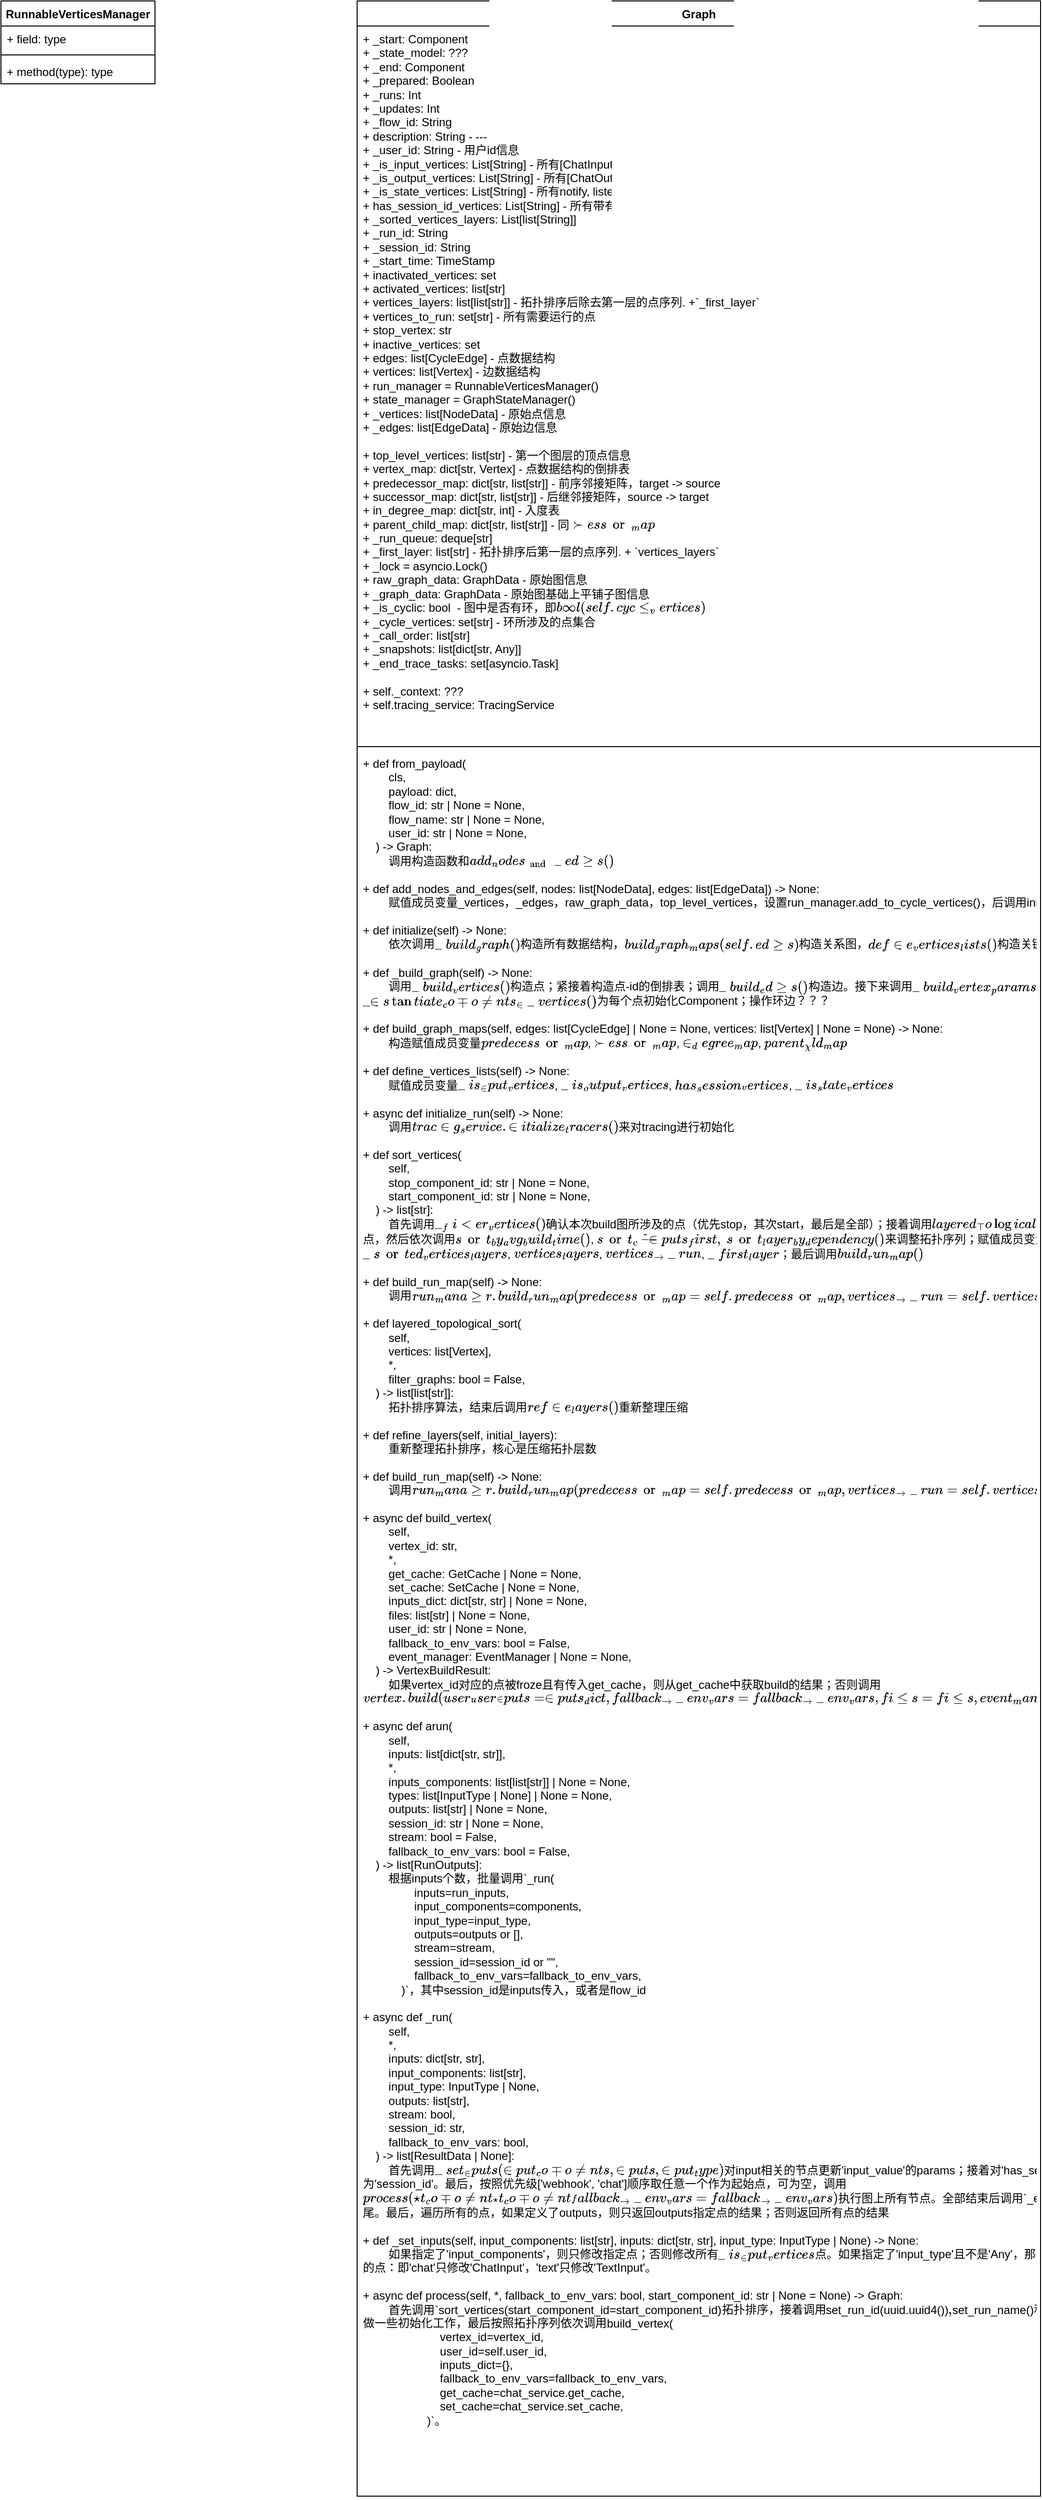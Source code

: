 <mxfile version="26.0.12" pages="4">
  <diagram name="Graph" id="M81pX762PwvkrQvY3oK8">
    <mxGraphModel dx="1979" dy="636" grid="1" gridSize="10" guides="1" tooltips="1" connect="1" arrows="1" fold="1" page="1" pageScale="1" pageWidth="827" pageHeight="1169" math="0" shadow="0">
      <root>
        <mxCell id="0" />
        <mxCell id="1" parent="0" />
        <mxCell id="Xh3V7989MpO9gLk0EHjz-1" value="Graph" style="swimlane;fontStyle=1;align=center;verticalAlign=top;childLayout=stackLayout;horizontal=1;startSize=26;horizontalStack=0;resizeParent=1;resizeParentMax=0;resizeLast=0;collapsible=1;marginBottom=0;whiteSpace=wrap;html=1;" parent="1" vertex="1">
          <mxGeometry x="-230" y="80" width="710" height="2590" as="geometry" />
        </mxCell>
        <mxCell id="Xh3V7989MpO9gLk0EHjz-2" value="+ _start: Component&lt;div&gt;+&amp;nbsp;_state_model: ???&lt;/div&gt;&lt;div&gt;+ _end: Component&lt;/div&gt;&lt;div&gt;+ _prepared: Boolean&lt;/div&gt;&lt;div&gt;+ _runs: Int&lt;/div&gt;&lt;div&gt;+ _updates: Int&lt;/div&gt;&lt;div&gt;+ _flow_id: String&lt;/div&gt;&lt;div&gt;+ description: String - ---&lt;/div&gt;&lt;div&gt;+ _user_id:&amp;nbsp;&lt;span style=&quot;background-color: transparent; color: light-dark(rgb(0, 0, 0), rgb(255, 255, 255));&quot;&gt;String - 用户id信息&lt;/span&gt;&lt;/div&gt;&lt;div&gt;+ _is_input_vertices: List[String] - 所有[ChatInput, TextInput, WebhookInput]集合&lt;/div&gt;&lt;div&gt;+&amp;nbsp;_is_output_vertices: List[String] - 所有[ChatOutput, TextOutput, DataOutput]集合&lt;/div&gt;&lt;div&gt;+&amp;nbsp;_is_state_vertices: List[String] - 所有notify, listen Component集合&lt;/div&gt;&lt;div&gt;+&amp;nbsp;has_session_id_vertices: List[String] - 所有带有&#39;session_id&#39;的点集合&lt;/div&gt;&lt;div&gt;+&amp;nbsp;_sorted_vertices_layers: List[list[String]]&lt;/div&gt;&lt;div&gt;+ _run_id:&amp;nbsp;&lt;span style=&quot;background-color: transparent; color: light-dark(rgb(0, 0, 0), rgb(255, 255, 255));&quot;&gt;String&lt;/span&gt;&lt;/div&gt;&lt;div&gt;+ _session_id:&amp;nbsp;&lt;span style=&quot;background-color: transparent; color: light-dark(rgb(0, 0, 0), rgb(255, 255, 255));&quot;&gt;String&lt;/span&gt;&lt;/div&gt;&lt;div&gt;+ _start_time: TimeStamp&lt;/div&gt;&lt;div&gt;+&amp;nbsp;inactivated_vertices: set&lt;/div&gt;&lt;div&gt;+&amp;nbsp;activated_vertices: list[str]&lt;/div&gt;&lt;div&gt;+&amp;nbsp;vertices_layers: list[list[str]] - 拓扑排序后除去第一层的点序列. +`&lt;span style=&quot;background-color: transparent; color: light-dark(rgb(0, 0, 0), rgb(255, 255, 255));&quot;&gt;_first_layer`&lt;/span&gt;&lt;/div&gt;&lt;div&gt;+&amp;nbsp;vertices_to_run: set[str] - 所有需要运行的点&lt;/div&gt;&lt;div&gt;+&amp;nbsp;stop_vertex: str&lt;/div&gt;&lt;div&gt;+&amp;nbsp;inactive_vertices: set&amp;nbsp;&lt;/div&gt;&lt;div&gt;+&amp;nbsp;edges: list[CycleEdge] - 点数据结构&lt;/div&gt;&lt;div&gt;+&amp;nbsp;vertices: list[Vertex] - 边数据结构&lt;/div&gt;&lt;div&gt;+&amp;nbsp;run_manager = RunnableVerticesManager()&lt;/div&gt;&lt;div&gt;+&amp;nbsp;state_manager = GraphStateManager()&lt;/div&gt;&lt;div&gt;+&amp;nbsp;_vertices: list[NodeData] - 原始点信息&lt;/div&gt;&lt;div&gt;+&amp;nbsp;_edges: list[EdgeData] - 原始边信息&lt;/div&gt;&lt;div&gt;&lt;br&gt;&lt;/div&gt;&lt;div&gt;+&amp;nbsp;top_level_vertices: list[str] - 第一个图层的顶点信息&lt;/div&gt;&lt;div&gt;+&amp;nbsp;vertex_map: dict[str, Vertex] - 点数据结构的倒排表&lt;/div&gt;&lt;div&gt;+&amp;nbsp;predecessor_map: dict[str, list[str]] - 前序邻接矩阵，target -&amp;gt; source&lt;/div&gt;&lt;div&gt;+&amp;nbsp;successor_map: dict[str, list[str]] - 后继邻接矩阵，source -&amp;gt; target&lt;/div&gt;&lt;div&gt;+&amp;nbsp;in_degree_map: dict[str, int] - 入度表&lt;/div&gt;&lt;div&gt;+&amp;nbsp;parent_child_map: dict[str, list[str]] - 同&lt;span style=&quot;background-color: transparent; color: light-dark(rgb(0, 0, 0), rgb(255, 255, 255));&quot;&gt;&amp;nbsp;`successor_map`&lt;/span&gt;&lt;/div&gt;&lt;div&gt;+&amp;nbsp;_run_queue: deque[str]&lt;/div&gt;&lt;div&gt;+&amp;nbsp;_first_layer: list[str] -&amp;nbsp;&lt;span style=&quot;background-color: transparent; color: light-dark(rgb(0, 0, 0), rgb(255, 255, 255));&quot;&gt;拓扑排序后第一层的点序列. + `&lt;/span&gt;&lt;span style=&quot;background-color: transparent; color: light-dark(rgb(0, 0, 0), rgb(255, 255, 255));&quot;&gt;vertices_layers`&lt;/span&gt;&lt;/div&gt;&lt;div&gt;+&amp;nbsp;_lock = asyncio.Lock()&lt;/div&gt;&lt;div&gt;+&amp;nbsp;raw_graph_data: GraphData - 原始图信息&lt;/div&gt;&lt;div&gt;+&amp;nbsp;_graph_data:&amp;nbsp;&lt;span style=&quot;background-color: transparent; color: light-dark(rgb(0, 0, 0), rgb(255, 255, 255));&quot;&gt;GraphData - 原始图基础上平铺子图信息&lt;/span&gt;&lt;/div&gt;&lt;div&gt;+&amp;nbsp;_is_cyclic: bool&amp;nbsp; - 图中是否有环，即`bool(self.cycle_vertices)`&lt;/div&gt;&lt;div&gt;+&amp;nbsp;_cycle_vertices: set[str] - 环所涉及的点集合&lt;/div&gt;&lt;div&gt;+&amp;nbsp;_call_order: list[str]&lt;/div&gt;&lt;div&gt;+&amp;nbsp;_snapshots: list[dict[str, Any]]&lt;/div&gt;&lt;div&gt;+&amp;nbsp;_end_trace_tasks: set[asyncio.Task]&lt;/div&gt;&lt;div&gt;&lt;br&gt;&lt;/div&gt;&lt;div&gt;+&amp;nbsp;self._context: ???&lt;/div&gt;&lt;div&gt;+&amp;nbsp;self.tracing_service: TracingService&lt;/div&gt;&lt;div&gt;&lt;br&gt;&lt;/div&gt;" style="text;strokeColor=none;fillColor=none;align=left;verticalAlign=top;spacingLeft=4;spacingRight=4;overflow=hidden;rotatable=0;points=[[0,0.5],[1,0.5]];portConstraint=eastwest;whiteSpace=wrap;html=1;" parent="Xh3V7989MpO9gLk0EHjz-1" vertex="1">
          <mxGeometry y="26" width="710" height="744" as="geometry" />
        </mxCell>
        <mxCell id="Xh3V7989MpO9gLk0EHjz-3" value="" style="line;strokeWidth=1;fillColor=none;align=left;verticalAlign=middle;spacingTop=-1;spacingLeft=3;spacingRight=3;rotatable=0;labelPosition=right;points=[];portConstraint=eastwest;strokeColor=inherit;" parent="Xh3V7989MpO9gLk0EHjz-1" vertex="1">
          <mxGeometry y="770" width="710" height="8" as="geometry" />
        </mxCell>
        <mxCell id="Xh3V7989MpO9gLk0EHjz-4" value="+&amp;nbsp;&lt;span style=&quot;background-color: transparent;&quot;&gt;def from_payload(&lt;/span&gt;&lt;div&gt;&amp;nbsp; &amp;nbsp; &amp;nbsp; &amp;nbsp; cls,&lt;/div&gt;&lt;div&gt;&amp;nbsp; &amp;nbsp; &amp;nbsp; &amp;nbsp; payload: dict,&lt;/div&gt;&lt;div&gt;&amp;nbsp; &amp;nbsp; &amp;nbsp; &amp;nbsp; flow_id: str | None = None,&lt;/div&gt;&lt;div&gt;&amp;nbsp; &amp;nbsp; &amp;nbsp; &amp;nbsp; flow_name: str | None = None,&lt;/div&gt;&lt;div&gt;&amp;nbsp; &amp;nbsp; &amp;nbsp; &amp;nbsp; user_id: str | None = None,&lt;/div&gt;&lt;div&gt;&amp;nbsp; &amp;nbsp; ) -&amp;gt; Graph:&lt;/div&gt;&lt;div&gt;&lt;span style=&quot;white-space: pre;&quot;&gt;&#x9;&lt;/span&gt;调用构造函数和`add_nodes_and_edges()`&lt;br&gt;&lt;/div&gt;&lt;div&gt;&lt;br&gt;&lt;/div&gt;&lt;div&gt;&lt;div&gt;+ def add_nodes_and_edges(self, nodes: list[NodeData], edges: list[EdgeData]) -&amp;gt; None:&lt;/div&gt;&lt;/div&gt;&lt;div&gt;&lt;span style=&quot;white-space: pre;&quot;&gt;&#x9;&lt;/span&gt;赋值成员变量_vertices，_edges，raw_graph_data，top_level_vertices，设置run_manager.add_to_cycle_vertices()，后调用initialize()&lt;br&gt;&lt;/div&gt;&lt;div&gt;&lt;br&gt;&lt;/div&gt;&lt;div&gt;+&amp;nbsp;def initialize(self) -&amp;gt; None:&lt;/div&gt;&lt;div&gt;&lt;span style=&quot;white-space: pre;&quot;&gt;&#x9;&lt;/span&gt;依次调用`_build_graph()`构造所有数据结构，`build_graph_maps(self.edges)`构造关系图，`define_vertices_lists()`构造关键点集合&lt;br&gt;&lt;/div&gt;&lt;div&gt;&lt;br&gt;&lt;/div&gt;&lt;div&gt;+ def _build_graph(self) -&amp;gt; None:&lt;/div&gt;&lt;div&gt;&lt;span style=&quot;white-space: pre;&quot;&gt;&#x9;&lt;/span&gt;调用`_build_vertices()`构造点；紧接着构造点-id的倒排表；调用`_build_edges()`构造边。接下来调用`_build_vertex_params()`构造每个点的参数；`_instantiate_components_in_vertices()`为每个点初始化Component；操作环边？？？&lt;br&gt;&lt;/div&gt;&lt;div&gt;&lt;br&gt;&lt;/div&gt;&lt;div&gt;+ def build_graph_maps(self, edges: list[CycleEdge] | None = None, vertices: list[Vertex] | None = None) -&amp;gt; None:&lt;/div&gt;&lt;div&gt;&lt;span style=&quot;white-space: pre;&quot;&gt;&#x9;&lt;/span&gt;构造赋值成员变量`predecessor_map`, `successor_map`, `in_degree_map`, `parent_child_map`&lt;br&gt;&lt;/div&gt;&lt;div&gt;&lt;br&gt;&lt;/div&gt;&lt;div&gt;+&amp;nbsp;def define_vertices_lists(self) -&amp;gt; None:&lt;/div&gt;&lt;div&gt;&lt;span style=&quot;white-space: pre;&quot;&gt;&#x9;&lt;/span&gt;赋值成员变量`_is_input_vertices`, `_is_output_vertices`, `has_session_id_vertices`, `_is_state_vertices`&lt;br&gt;&lt;/div&gt;&lt;div&gt;&lt;br&gt;&lt;/div&gt;&lt;div&gt;+&amp;nbsp;async def initialize_run(self) -&amp;gt; None:&lt;/div&gt;&lt;div&gt;&lt;span style=&quot;white-space: pre;&quot;&gt;&#x9;&lt;/span&gt;调用`tracing_service.initialize_tracers()`来对tracing进行初始化&lt;br&gt;&lt;/div&gt;&lt;div&gt;&lt;br&gt;&lt;/div&gt;&lt;div&gt;+&amp;nbsp;&lt;span style=&quot;background-color: transparent;&quot;&gt;def sort_vertices(&lt;/span&gt;&lt;/div&gt;&lt;div&gt;&amp;nbsp; &amp;nbsp; &amp;nbsp; &amp;nbsp; self,&lt;/div&gt;&lt;div&gt;&amp;nbsp; &amp;nbsp; &amp;nbsp; &amp;nbsp; stop_component_id: str | None = None,&lt;/div&gt;&lt;div&gt;&amp;nbsp; &amp;nbsp; &amp;nbsp; &amp;nbsp; start_component_id: str | None = None,&lt;/div&gt;&lt;div&gt;&amp;nbsp; &amp;nbsp; ) -&amp;gt; list[str]:&lt;/div&gt;&lt;div&gt;&lt;span style=&quot;white-space: pre;&quot;&gt;&#x9;&lt;/span&gt;首先调用`__filter_vertices()`确认本次build图所涉及的点（优先stop，其次start，最后是全部）；接着调用`layered_topological_sort()`获取拓扑序列的点，然后依次调用`sort_by_avg_build_time()`, `sort_chat_inputs_first,&amp;nbsp;sort_layer_by_dependency()`来调整拓扑序列；赋值成员变量`_sorted_vertices_layers`, `vertices_layers`, `vertices_to_run`, `_first_layer`；最后调用`build_run_map()`&lt;br&gt;&lt;/div&gt;&lt;div&gt;&lt;br&gt;&lt;/div&gt;&lt;div&gt;+&amp;nbsp;def build_run_map(self) -&amp;gt; None:&lt;/div&gt;&lt;div&gt;&lt;span style=&quot;white-space: pre;&quot;&gt;&#x9;&lt;/span&gt;调用`run_manager.build_run_map(predecessor_map=self.predecessor_map, vertices_to_run=self.vertices_to_run)`&lt;br&gt;&lt;/div&gt;&lt;div&gt;&lt;br&gt;&lt;/div&gt;&lt;div&gt;+&amp;nbsp;&lt;span style=&quot;background-color: transparent;&quot;&gt;def layered_topological_sort(&lt;/span&gt;&lt;/div&gt;&lt;div&gt;&amp;nbsp; &amp;nbsp; &amp;nbsp; &amp;nbsp; self,&lt;/div&gt;&lt;div&gt;&amp;nbsp; &amp;nbsp; &amp;nbsp; &amp;nbsp; vertices: list[Vertex],&lt;/div&gt;&lt;div&gt;&amp;nbsp; &amp;nbsp; &amp;nbsp; &amp;nbsp; *,&lt;/div&gt;&lt;div&gt;&amp;nbsp; &amp;nbsp; &amp;nbsp; &amp;nbsp; filter_graphs: bool = False,&lt;/div&gt;&lt;div&gt;&amp;nbsp; &amp;nbsp; ) -&amp;gt; list[list[str]]:&lt;/div&gt;&lt;div&gt;&lt;span style=&quot;white-space: pre;&quot;&gt;&#x9;&lt;/span&gt;拓扑排序算法，结束后调用`refine_layers()`重新整理压缩&lt;br&gt;&lt;/div&gt;&lt;div&gt;&lt;br&gt;&lt;/div&gt;&lt;div&gt;+&amp;nbsp;def refine_layers(self, initial_layers):&lt;/div&gt;&lt;div&gt;&lt;span style=&quot;white-space: pre;&quot;&gt;&#x9;&lt;/span&gt;重新整理拓扑排序，核心是压缩拓扑层数&lt;br&gt;&lt;/div&gt;&lt;div&gt;&lt;br&gt;&lt;/div&gt;&lt;div&gt;+&amp;nbsp;def build_run_map(self) -&amp;gt; None:&lt;/div&gt;&lt;div&gt;&lt;span style=&quot;white-space: pre;&quot;&gt;&#x9;&lt;/span&gt;调用`run_manager.build_run_map(predecessor_map=self.predecessor_map, vertices_to_run=self.vertices_to_run)`&lt;br&gt;&lt;/div&gt;&lt;div&gt;&lt;br&gt;&lt;/div&gt;&lt;div&gt;+&amp;nbsp;&lt;span style=&quot;background-color: transparent;&quot;&gt;async def build_vertex(&lt;/span&gt;&lt;/div&gt;&lt;div&gt;&amp;nbsp; &amp;nbsp; &amp;nbsp; &amp;nbsp; self,&lt;/div&gt;&lt;div&gt;&amp;nbsp; &amp;nbsp; &amp;nbsp; &amp;nbsp; vertex_id: str,&lt;/div&gt;&lt;div&gt;&amp;nbsp; &amp;nbsp; &amp;nbsp; &amp;nbsp; *,&lt;/div&gt;&lt;div&gt;&amp;nbsp; &amp;nbsp; &amp;nbsp; &amp;nbsp; get_cache: GetCache | None = None,&lt;/div&gt;&lt;div&gt;&amp;nbsp; &amp;nbsp; &amp;nbsp; &amp;nbsp; set_cache: SetCache | None = None,&lt;/div&gt;&lt;div&gt;&amp;nbsp; &amp;nbsp; &amp;nbsp; &amp;nbsp; inputs_dict: dict[str, str] | None = None,&lt;/div&gt;&lt;div&gt;&amp;nbsp; &amp;nbsp; &amp;nbsp; &amp;nbsp; files: list[str] | None = None,&lt;/div&gt;&lt;div&gt;&amp;nbsp; &amp;nbsp; &amp;nbsp; &amp;nbsp; user_id: str | None = None,&lt;/div&gt;&lt;div&gt;&amp;nbsp; &amp;nbsp; &amp;nbsp; &amp;nbsp; fallback_to_env_vars: bool = False,&lt;/div&gt;&lt;div&gt;&amp;nbsp; &amp;nbsp; &amp;nbsp; &amp;nbsp; event_manager: EventManager | None = None,&lt;/div&gt;&lt;div&gt;&amp;nbsp; &amp;nbsp; ) -&amp;gt; VertexBuildResult:&lt;/div&gt;&lt;div&gt;&lt;span style=&quot;white-space: pre;&quot;&gt;&#x9;&lt;/span&gt;如果vertex_id对应的点被froze且有传入get_cache，则从get_cache中获取build的结果；否则调用`vertex.build(user_id=user_id, inputs=inputs_dict, fallback_to_env_vars=fallback_to_env_vars, files=files, event_manager=event_manager)`&lt;br&gt;&lt;/div&gt;&lt;div&gt;&lt;br&gt;&lt;/div&gt;&lt;div&gt;+&amp;nbsp;&lt;span style=&quot;background-color: transparent;&quot;&gt;async def arun(&lt;/span&gt;&lt;/div&gt;&lt;div&gt;&amp;nbsp; &amp;nbsp; &amp;nbsp; &amp;nbsp; self,&lt;/div&gt;&lt;div&gt;&amp;nbsp; &amp;nbsp; &amp;nbsp; &amp;nbsp; inputs: list[dict[str, str]],&lt;/div&gt;&lt;div&gt;&amp;nbsp; &amp;nbsp; &amp;nbsp; &amp;nbsp; *,&lt;/div&gt;&lt;div&gt;&amp;nbsp; &amp;nbsp; &amp;nbsp; &amp;nbsp; inputs_components: list[list[str]] | None = None,&lt;/div&gt;&lt;div&gt;&amp;nbsp; &amp;nbsp; &amp;nbsp; &amp;nbsp; types: list[InputType | None] | None = None,&lt;/div&gt;&lt;div&gt;&amp;nbsp; &amp;nbsp; &amp;nbsp; &amp;nbsp; outputs: list[str] | None = None,&lt;/div&gt;&lt;div&gt;&amp;nbsp; &amp;nbsp; &amp;nbsp; &amp;nbsp; session_id: str | None = None,&lt;/div&gt;&lt;div&gt;&amp;nbsp; &amp;nbsp; &amp;nbsp; &amp;nbsp; stream: bool = False,&lt;/div&gt;&lt;div&gt;&amp;nbsp; &amp;nbsp; &amp;nbsp; &amp;nbsp; fallback_to_env_vars: bool = False,&lt;/div&gt;&lt;div&gt;&amp;nbsp; &amp;nbsp; ) -&amp;gt; list[RunOutputs]:&lt;br&gt;&lt;span style=&quot;white-space: pre;&quot;&gt;&#x9;&lt;/span&gt;根据inputs个数，批量调用`&lt;span style=&quot;background-color: transparent;&quot;&gt;_run(&lt;/span&gt;&lt;div&gt;&amp;nbsp; &amp;nbsp; &amp;nbsp; &amp;nbsp; &amp;nbsp; &amp;nbsp; &amp;nbsp; &amp;nbsp; inputs=run_inputs,&lt;/div&gt;&lt;div&gt;&amp;nbsp; &amp;nbsp; &amp;nbsp; &amp;nbsp; &amp;nbsp; &amp;nbsp; &amp;nbsp; &amp;nbsp; input_components=components,&lt;/div&gt;&lt;div&gt;&amp;nbsp; &amp;nbsp; &amp;nbsp; &amp;nbsp; &amp;nbsp; &amp;nbsp; &amp;nbsp; &amp;nbsp; input_type=input_type,&lt;/div&gt;&lt;div&gt;&amp;nbsp; &amp;nbsp; &amp;nbsp; &amp;nbsp; &amp;nbsp; &amp;nbsp; &amp;nbsp; &amp;nbsp; outputs=outputs or [],&lt;/div&gt;&lt;div&gt;&amp;nbsp; &amp;nbsp; &amp;nbsp; &amp;nbsp; &amp;nbsp; &amp;nbsp; &amp;nbsp; &amp;nbsp; stream=stream,&lt;/div&gt;&lt;div&gt;&amp;nbsp; &amp;nbsp; &amp;nbsp; &amp;nbsp; &amp;nbsp; &amp;nbsp; &amp;nbsp; &amp;nbsp; session_id=session_id or &quot;&quot;,&lt;/div&gt;&lt;div&gt;&amp;nbsp; &amp;nbsp; &amp;nbsp; &amp;nbsp; &amp;nbsp; &amp;nbsp; &amp;nbsp; &amp;nbsp; fallback_to_env_vars=fallback_to_env_vars,&lt;/div&gt;&lt;span style=&quot;background-color: transparent;&quot;&gt;&amp;nbsp; &amp;nbsp; &amp;nbsp; &amp;nbsp; &amp;nbsp; &amp;nbsp; )&lt;/span&gt;`，其中session_id是inputs传入，或者是flow_id&lt;br&gt;&lt;/div&gt;&lt;div&gt;&lt;br&gt;&lt;/div&gt;&lt;div&gt;+&amp;nbsp;&lt;span style=&quot;background-color: transparent;&quot;&gt;async def _run(&lt;/span&gt;&lt;/div&gt;&lt;div&gt;&amp;nbsp; &amp;nbsp; &amp;nbsp; &amp;nbsp; self,&lt;/div&gt;&lt;div&gt;&amp;nbsp; &amp;nbsp; &amp;nbsp; &amp;nbsp; *,&lt;/div&gt;&lt;div&gt;&amp;nbsp; &amp;nbsp; &amp;nbsp; &amp;nbsp; inputs: dict[str, str],&lt;/div&gt;&lt;div&gt;&amp;nbsp; &amp;nbsp; &amp;nbsp; &amp;nbsp; input_components: list[str],&lt;/div&gt;&lt;div&gt;&amp;nbsp; &amp;nbsp; &amp;nbsp; &amp;nbsp; input_type: InputType | None,&lt;/div&gt;&lt;div&gt;&amp;nbsp; &amp;nbsp; &amp;nbsp; &amp;nbsp; outputs: list[str],&lt;/div&gt;&lt;div&gt;&amp;nbsp; &amp;nbsp; &amp;nbsp; &amp;nbsp; stream: bool,&lt;/div&gt;&lt;div&gt;&amp;nbsp; &amp;nbsp; &amp;nbsp; &amp;nbsp; session_id: str,&lt;/div&gt;&lt;div&gt;&amp;nbsp; &amp;nbsp; &amp;nbsp; &amp;nbsp; fallback_to_env_vars: bool,&lt;/div&gt;&lt;div&gt;&amp;nbsp; &amp;nbsp; ) -&amp;gt; list[ResultData | None]:&lt;/div&gt;&lt;div&gt;&lt;span style=&quot;white-space: pre;&quot;&gt;&#x9;&lt;/span&gt;首先调用`_set_inputs(input_components, inputs, input_type)`对input相关的节点更新&#39;input_value&#39;的params；接着对&#39;has_session_id_vertices&#39;赋值为&#39;session_id&#39;。最后，按照优先级[&#39;webhook&#39;, &#39;chat&#39;]顺序取任意一个作为起始点，可为空，调用`process(start_component_id=start_component_id, fallback_to_env_vars=fallback_to_env_vars)`执行图上所有节点。&lt;span style=&quot;background-color: transparent; color: light-dark(rgb(0, 0, 0), rgb(255, 255, 255));&quot;&gt;全部结束后调用`&lt;/span&gt;&lt;span style=&quot;background-color: transparent; color: light-dark(rgb(0, 0, 0), rgb(255, 255, 255));&quot;&gt;_end_all_traces_async()&lt;/span&gt;&lt;span style=&quot;background-color: transparent; color: light-dark(rgb(0, 0, 0), rgb(255, 255, 255));&quot;&gt;`收尾。最后，遍历所有的点，如果定义了outputs，则只返回outputs指定点的结果；否则返回所有点的结果&lt;/span&gt;&lt;br&gt;&lt;/div&gt;&lt;div&gt;&lt;br&gt;&lt;/div&gt;&lt;div&gt;+&amp;nbsp;def _set_inputs(self, input_components: list[str], inputs: dict[str, str], input_type: InputType | None) -&amp;gt; None:&lt;/div&gt;&lt;div&gt;&lt;span style=&quot;white-space: pre;&quot;&gt;&#x9;&lt;/span&gt;如果指定了&#39;&lt;span style=&quot;background-color: transparent; color: light-dark(rgb(0, 0, 0), rgb(255, 255, 255));&quot;&gt;input_components&lt;/span&gt;&lt;span style=&quot;background-color: transparent; color: light-dark(rgb(0, 0, 0), rgb(255, 255, 255));&quot;&gt;&#39;，则只修改指定点；否则修改所有&lt;/span&gt;&lt;span style=&quot;background-color: transparent; color: light-dark(rgb(0, 0, 0), rgb(255, 255, 255));&quot;&gt;`_is_input_vertices`点。如果指定了&#39;input_type&#39;且不是&#39;Any&#39;，那么只修改跟&#39;input_type&#39;对应的点：即&#39;chat&#39;只修改&#39;ChatInput&#39;，&#39;text&#39;只修改&#39;TextInput&#39;。&lt;/span&gt;&lt;/div&gt;&lt;div&gt;&lt;span style=&quot;background-color: transparent; color: light-dark(rgb(0, 0, 0), rgb(255, 255, 255));&quot;&gt;&lt;br&gt;&lt;/span&gt;&lt;/div&gt;&lt;div&gt;&lt;span style=&quot;background-color: transparent; color: light-dark(rgb(0, 0, 0), rgb(255, 255, 255));&quot;&gt;+&amp;nbsp;&lt;/span&gt;&lt;span style=&quot;background-color: transparent;&quot;&gt;async def process(self, *, fallback_to_env_vars: bool, start_component_id: str | None = None) -&amp;gt; Graph:&lt;/span&gt;&lt;/div&gt;&lt;div&gt;&lt;span style=&quot;background-color: transparent;&quot;&gt;&lt;span style=&quot;white-space: pre;&quot;&gt;&#x9;&lt;/span&gt;首先调用`&lt;/span&gt;&lt;span style=&quot;background-color: transparent;&quot;&gt;sort_vertices(start_component_id=start_component_id)&lt;/span&gt;&lt;span style=&quot;background-color: transparent; color: light-dark(rgb(0, 0, 0), rgb(255, 255, 255));&quot;&gt;`拓扑排序，接着调用`&lt;/span&gt;&lt;span style=&quot;background-color: transparent;&quot;&gt;set_run_id(&lt;/span&gt;&lt;span style=&quot;background-color: transparent;&quot;&gt;uuid.uuid4()&lt;/span&gt;&lt;span style=&quot;background-color: transparent; color: light-dark(rgb(0, 0, 0), rgb(255, 255, 255));&quot;&gt;)&lt;/span&gt;&lt;span style=&quot;background-color: transparent; color: light-dark(rgb(0, 0, 0), rgb(255, 255, 255));&quot;&gt;`, `&lt;/span&gt;&lt;span style=&quot;background-color: transparent; color: light-dark(rgb(0, 0, 0), rgb(255, 255, 255));&quot;&gt;set_run_name()&lt;/span&gt;&lt;span style=&quot;background-color: transparent; color: light-dark(rgb(0, 0, 0), rgb(255, 255, 255));&quot;&gt;` 和`&lt;/span&gt;&lt;span style=&quot;background-color: transparent;&quot;&gt;initialize_run()`做一些初始化工作，最后按照拓扑序列依次调用`&lt;/span&gt;&lt;span style=&quot;background-color: transparent;&quot;&gt;build_vertex(&lt;/span&gt;&lt;/div&gt;&lt;div&gt;&amp;nbsp; &amp;nbsp; &amp;nbsp; &amp;nbsp; &amp;nbsp; &amp;nbsp; &amp;nbsp; &amp;nbsp; &amp;nbsp; &amp;nbsp; &amp;nbsp; &amp;nbsp; vertex_id=vertex_id,&lt;/div&gt;&lt;div&gt;&amp;nbsp; &amp;nbsp; &amp;nbsp; &amp;nbsp; &amp;nbsp; &amp;nbsp; &amp;nbsp; &amp;nbsp; &amp;nbsp; &amp;nbsp; &amp;nbsp; &amp;nbsp; user_id=self.user_id,&lt;/div&gt;&lt;div&gt;&amp;nbsp; &amp;nbsp; &amp;nbsp; &amp;nbsp; &amp;nbsp; &amp;nbsp; &amp;nbsp; &amp;nbsp; &amp;nbsp; &amp;nbsp; &amp;nbsp; &amp;nbsp; inputs_dict={},&lt;/div&gt;&lt;div&gt;&amp;nbsp; &amp;nbsp; &amp;nbsp; &amp;nbsp; &amp;nbsp; &amp;nbsp; &amp;nbsp; &amp;nbsp; &amp;nbsp; &amp;nbsp; &amp;nbsp; &amp;nbsp; fallback_to_env_vars=fallback_to_env_vars,&lt;/div&gt;&lt;div&gt;&amp;nbsp; &amp;nbsp; &amp;nbsp; &amp;nbsp; &amp;nbsp; &amp;nbsp; &amp;nbsp; &amp;nbsp; &amp;nbsp; &amp;nbsp; &amp;nbsp; &amp;nbsp; get_cache=chat_service.get_cache,&lt;/div&gt;&lt;div&gt;&amp;nbsp; &amp;nbsp; &amp;nbsp; &amp;nbsp; &amp;nbsp; &amp;nbsp; &amp;nbsp; &amp;nbsp; &amp;nbsp; &amp;nbsp; &amp;nbsp; &amp;nbsp; set_cache=chat_service.set_cache,&lt;/div&gt;&lt;div&gt;&amp;nbsp; &amp;nbsp; &amp;nbsp; &amp;nbsp; &amp;nbsp; &amp;nbsp; &amp;nbsp; &amp;nbsp; &amp;nbsp; &amp;nbsp; )`。&lt;/div&gt;" style="text;strokeColor=none;fillColor=none;align=left;verticalAlign=top;spacingLeft=4;spacingRight=4;overflow=hidden;rotatable=0;points=[[0,0.5],[1,0.5]];portConstraint=eastwest;whiteSpace=wrap;html=1;" parent="Xh3V7989MpO9gLk0EHjz-1" vertex="1">
          <mxGeometry y="778" width="710" height="1812" as="geometry" />
        </mxCell>
        <mxCell id="Xh3V7989MpO9gLk0EHjz-85" value="RunnableVerticesManager" style="swimlane;fontStyle=1;align=center;verticalAlign=top;childLayout=stackLayout;horizontal=1;startSize=26;horizontalStack=0;resizeParent=1;resizeParentMax=0;resizeLast=0;collapsible=1;marginBottom=0;whiteSpace=wrap;html=1;" parent="1" vertex="1">
          <mxGeometry x="-600" y="80" width="160" height="86" as="geometry" />
        </mxCell>
        <mxCell id="Xh3V7989MpO9gLk0EHjz-86" value="+ field: type" style="text;strokeColor=none;fillColor=none;align=left;verticalAlign=top;spacingLeft=4;spacingRight=4;overflow=hidden;rotatable=0;points=[[0,0.5],[1,0.5]];portConstraint=eastwest;whiteSpace=wrap;html=1;" parent="Xh3V7989MpO9gLk0EHjz-85" vertex="1">
          <mxGeometry y="26" width="160" height="26" as="geometry" />
        </mxCell>
        <mxCell id="Xh3V7989MpO9gLk0EHjz-87" value="" style="line;strokeWidth=1;fillColor=none;align=left;verticalAlign=middle;spacingTop=-1;spacingLeft=3;spacingRight=3;rotatable=0;labelPosition=right;points=[];portConstraint=eastwest;strokeColor=inherit;" parent="Xh3V7989MpO9gLk0EHjz-85" vertex="1">
          <mxGeometry y="52" width="160" height="8" as="geometry" />
        </mxCell>
        <mxCell id="Xh3V7989MpO9gLk0EHjz-88" value="+ method(type): type" style="text;strokeColor=none;fillColor=none;align=left;verticalAlign=top;spacingLeft=4;spacingRight=4;overflow=hidden;rotatable=0;points=[[0,0.5],[1,0.5]];portConstraint=eastwest;whiteSpace=wrap;html=1;" parent="Xh3V7989MpO9gLk0EHjz-85" vertex="1">
          <mxGeometry y="60" width="160" height="26" as="geometry" />
        </mxCell>
      </root>
    </mxGraphModel>
  </diagram>
  <diagram id="oGfEdHqNsz1EckXMNPPQ" name="Vertex">
    <mxGraphModel dx="2422" dy="3219" grid="1" gridSize="10" guides="1" tooltips="1" connect="1" arrows="1" fold="1" page="1" pageScale="1" pageWidth="827" pageHeight="1169" math="0" shadow="0">
      <root>
        <mxCell id="0" />
        <mxCell id="1" parent="0" />
        <mxCell id="6_XmXa9_-enQfvexfpB0-1" value="Vertex" style="swimlane;fontStyle=1;align=center;verticalAlign=top;childLayout=stackLayout;horizontal=1;startSize=26;horizontalStack=0;resizeParent=1;resizeParentMax=0;resizeLast=0;collapsible=1;marginBottom=0;whiteSpace=wrap;html=1;" parent="1" vertex="1">
          <mxGeometry x="120" y="-1720" width="600" height="2070" as="geometry" />
        </mxCell>
        <mxCell id="6_XmXa9_-enQfvexfpB0-2" value="+ id: String - 点的id信息，id的pattern类似&lt;span style=&quot;color: rgb(4, 81, 165); background-color: rgb(255, 255, 255); font-family: IBMPlexMono, Monaco, &amp;quot;Courier New&amp;quot;, monospace, Menlo, Monaco, &amp;quot;Courier New&amp;quot;, monospace; white-space: pre;&quot;&gt;CosmosAILLM-SM7uk&lt;/span&gt;&lt;div&gt;+ state: VertexStates&amp;nbsp;&lt;/div&gt;&lt;div&gt;&lt;div&gt;+ _lock: asyncio.Lock()&lt;/div&gt;&lt;div&gt;+ will_stream: bool = False&lt;/div&gt;&lt;div&gt;+ updated_raw_params:&amp;nbsp;&lt;span style=&quot;background-color: transparent; color: light-dark(rgb(0, 0, 0), rgb(255, 255, 255));&quot;&gt;bool = False - 是否调用`&lt;/span&gt;&lt;span style=&quot;background-color: transparent;&quot;&gt;update_raw_params`更新过`params`, `raw_params`&lt;/span&gt;&lt;/div&gt;&lt;div&gt;&lt;span style=&quot;background-color: transparent; color: light-dark(rgb(0, 0, 0), rgb(255, 255, 255));&quot;&gt;+ base_name: str - 点的basename，如&lt;/span&gt;&lt;span style=&quot;background-color: rgb(255, 255, 255); color: rgb(4, 81, 165); font-family: IBMPlexMono, Monaco, &amp;quot;Courier New&amp;quot;, monospace, Menlo, Monaco, &amp;quot;Courier New&amp;quot;, monospace; white-space: pre;&quot;&gt;CosmosAILLM&lt;/span&gt;&lt;/div&gt;&lt;div&gt;+ is_state: bool = False&lt;/div&gt;&lt;div&gt;+ is_input: bool - 这个点是不是[TextInput, ChatInput, WebhookInput]之一 或者&lt;span style=&quot;background-color: transparent; color: light-dark(rgb(0, 0, 0), rgb(255, 255, 255));&quot;&gt;&amp;nbsp;&lt;/span&gt;&lt;span style=&quot;background-color: transparent; color: light-dark(rgb(0, 0, 0), rgb(255, 255, 255));&quot;&gt;`data`的&#39;node.is_input`指定&lt;/span&gt;&lt;/div&gt;&lt;div&gt;+ is_output:&amp;nbsp;&lt;span style=&quot;background-color: transparent; color: light-dark(rgb(0, 0, 0), rgb(255, 255, 255));&quot;&gt;bool -&amp;nbsp;&lt;/span&gt;&lt;span style=&quot;background-color: transparent; color: light-dark(rgb(0, 0, 0), rgb(255, 255, 255));&quot;&gt;这个点是不是[TextOutput, ChatOutput, DataOutput]之一&amp;nbsp;&lt;/span&gt;&lt;span style=&quot;background-color: transparent; color: light-dark(rgb(0, 0, 0), rgb(255, 255, 255));&quot;&gt;或者&lt;/span&gt;&lt;span style=&quot;background-color: transparent; color: light-dark(rgb(0, 0, 0), rgb(255, 255, 255));&quot;&gt;&amp;nbsp;&lt;/span&gt;&lt;span style=&quot;background-color: transparent; color: light-dark(rgb(0, 0, 0), rgb(255, 255, 255));&quot;&gt;`data`的&#39;node.is_output`指定&lt;/span&gt;&lt;/div&gt;&lt;div&gt;+ has_session_id: Boolean -&amp;nbsp;&lt;span style=&quot;background-color: transparent; color: light-dark(rgb(0, 0, 0), rgb(255, 255, 255));&quot;&gt;`data`的&#39;node.template&#39;中是否有&#39;&lt;/span&gt;&lt;span style=&quot;background-color: transparent; color: light-dark(rgb(0, 0, 0), rgb(255, 255, 255));&quot;&gt;session_id&#39;属性&lt;/span&gt;&lt;/div&gt;&lt;div&gt;+ custom_component = None&lt;/div&gt;&lt;div&gt;+ has_external_input = False&lt;/div&gt;&lt;div&gt;+ has_external_output = False&lt;/div&gt;&lt;div&gt;+ graph: Graph - 这个点关联的图&lt;/div&gt;&lt;div&gt;+ full_data - 点的原始信息&lt;/div&gt;&lt;div&gt;+ base_type: str | None - 参数指定 或者 ???&lt;/div&gt;&lt;div&gt;&lt;br&gt;&lt;/div&gt;&lt;div&gt;&lt;span style=&quot;background-color: transparent; color: light-dark(rgb(0, 0, 0), rgb(255, 255, 255));&quot;&gt;+ built_object: Any = UnbuiltObject()&lt;/span&gt;&lt;/div&gt;&lt;div&gt;+ built_result: Any = None&lt;/div&gt;&lt;div&gt;+ built = False&lt;/div&gt;&lt;div&gt;&lt;span style=&quot;background-color: transparent; color: light-dark(rgb(0, 0, 0), rgb(255, 255, 255));&quot;&gt;+ _successors_ids: list[str] | None = None&lt;/span&gt;&lt;/div&gt;&lt;div&gt;+ artifacts: dict[str, Any] = {}&lt;/div&gt;&lt;div&gt;+ artifacts_raw: dict[str, Any] = {}&lt;/div&gt;&lt;div&gt;+ artifacts_type: dict[str, str] = {}&lt;/div&gt;&lt;div&gt;+ steps: list[Callable] = [self._build]&lt;/div&gt;&lt;div&gt;+ steps_ran: list[Callable] = []&lt;/div&gt;&lt;div&gt;+ task_id: str | None = None&lt;/div&gt;&lt;div&gt;+ is_task = is_task&lt;/div&gt;&lt;div&gt;+ params: Dict - 这个点对应的component所需要的参数，形式{field_name: value}，其中value可以是基本类型的value，也可以是Vertex，取决于实际这个field是否连边&lt;/div&gt;&lt;div&gt;+&amp;nbsp;raw_param: - 同`&lt;span style=&quot;background-color: transparent; color: light-dark(rgb(0, 0, 0), rgb(255, 255, 255));&quot;&gt;params`&lt;/span&gt;&lt;/div&gt;&lt;div&gt;+ parent_node_id: str | None - 父亲节点的id，如果这个点是子图上的点会有？？？&lt;/div&gt;&lt;div&gt;+ load_from_db_fields: list[str] = [] - 需要从db读取的字段 ？？？&lt;/div&gt;&lt;div&gt;+ parent_is_top_level = False&lt;/div&gt;&lt;div&gt;+ layer = None&lt;/div&gt;&lt;div&gt;+ result: ResultData | None = None&lt;/div&gt;&lt;div&gt;+ results: dict[str, Any] = {}&lt;/div&gt;&lt;div&gt;+ outputs_logs: dict[str, OutputValue] = {}&lt;/div&gt;&lt;div&gt;+ logs: dict[str, list[Log]] = {}&lt;/div&gt;&lt;div&gt;+ has_cycle_edges = False&lt;/div&gt;&lt;div&gt;&lt;span style=&quot;background-color: transparent; color: light-dark(rgb(0, 0, 0), rgb(255, 255, 255));&quot;&gt;+ is_interface_component: bool =&lt;/span&gt;&lt;span style=&quot;background-color: transparent; color: light-dark(rgb(0, 0, 0), rgb(255, 255, 255));&quot;&gt;&amp;nbsp;False&lt;/span&gt;&lt;/div&gt;&lt;div&gt;&lt;br&gt;&lt;/div&gt;&lt;div&gt;+ use_result = False&lt;/div&gt;&lt;div&gt;+ build_times: list[float] = []&lt;/div&gt;&lt;div&gt;+ state = VertexStates.ACTIVE&lt;/div&gt;&lt;div&gt;+ log_transaction_tasks: set[asyncio.Task] = set()&lt;/div&gt;&lt;/div&gt;&lt;div&gt;&lt;br&gt;&lt;/div&gt;&lt;div&gt;+ data: - `&lt;span style=&quot;background-color: transparent; color: light-dark(rgb(0, 0, 0), rgb(255, 255, 255));&quot;&gt;full_data`&lt;/span&gt;&lt;span style=&quot;background-color: transparent; color: light-dark(rgb(0, 0, 0), rgb(255, 255, 255));&quot;&gt;的&#39;data&#39;&lt;/span&gt;&lt;/div&gt;&lt;div&gt;&lt;div&gt;+ outputs: list[dict] = [] - `data`的&#39;node.output&#39;&lt;/div&gt;&lt;/div&gt;&lt;div&gt;&lt;div&gt;+ output: - `data`的&#39;node.base_classes&#39;&lt;/div&gt;&lt;div&gt;+&amp;nbsp;display_name: -&amp;nbsp;&lt;span style=&quot;background-color: transparent; color: light-dark(rgb(0, 0, 0), rgb(255, 255, 255));&quot;&gt;`data`的&#39;node.&lt;/span&gt;display_name&lt;span style=&quot;background-color: transparent; color: light-dark(rgb(0, 0, 0), rgb(255, 255, 255));&quot;&gt;&#39;&lt;/span&gt;&lt;/div&gt;&lt;div&gt;+&amp;nbsp;description&lt;span style=&quot;background-color: transparent; color: light-dark(rgb(0, 0, 0), rgb(255, 255, 255));&quot;&gt;: -&amp;nbsp;&lt;/span&gt;&lt;span style=&quot;background-color: transparent; color: light-dark(rgb(0, 0, 0), rgb(255, 255, 255));&quot;&gt;`data`的&#39;node.&lt;/span&gt;description&lt;span style=&quot;background-color: transparent; color: light-dark(rgb(0, 0, 0), rgb(255, 255, 255));&quot;&gt;&#39;&lt;/span&gt;&lt;/div&gt;&lt;div&gt;&lt;span style=&quot;background-color: transparent; color: light-dark(rgb(0, 0, 0), rgb(255, 255, 255));&quot;&gt;+&amp;nbsp;&lt;/span&gt;&lt;span style=&quot;background-color: transparent;&quot;&gt;frozen&lt;/span&gt;&lt;span style=&quot;background-color: transparent; color: light-dark(rgb(0, 0, 0), rgb(255, 255, 255));&quot;&gt;: -&amp;nbsp;&lt;/span&gt;&lt;span style=&quot;background-color: transparent; color: light-dark(rgb(0, 0, 0), rgb(255, 255, 255));&quot;&gt;`data`的&#39;node.&lt;/span&gt;frozen&lt;span style=&quot;background-color: transparent; color: light-dark(rgb(0, 0, 0), rgb(255, 255, 255));&quot;&gt;&#39;&lt;/span&gt;&lt;/div&gt;&lt;div&gt;+&amp;nbsp;required_inputs: - ???&lt;/div&gt;&lt;div&gt;+&amp;nbsp;optional_inputs: - ???&lt;/div&gt;&lt;div&gt;+&amp;nbsp;vertex_type: -&amp;nbsp;&lt;span style=&quot;background-color: transparent; color: light-dark(rgb(0, 0, 0), rgb(255, 255, 255));&quot;&gt;`data`的&#39;type&#39;, 对于包含Tool属性且&lt;/span&gt;&lt;span style=&quot;background-color: transparent; color: light-dark(rgb(0, 0, 0), rgb(255, 255, 255));&quot;&gt;`data`的&#39;node._type&lt;/span&gt;&lt;span style=&quot;background-color: transparent; color: light-dark(rgb(0, 0, 0), rgb(255, 255, 255));&quot;&gt;&#39;不全小写，则是&lt;/span&gt;&lt;span style=&quot;background-color: transparent; color: light-dark(rgb(0, 0, 0), rgb(255, 255, 255));&quot;&gt;`data`的&#39;node._type&lt;/span&gt;&lt;span style=&quot;background-color: transparent; color: light-dark(rgb(0, 0, 0), rgb(255, 255, 255));&quot;&gt;&#39;&lt;/span&gt;&lt;/div&gt;&lt;/div&gt;" style="text;strokeColor=none;fillColor=none;align=left;verticalAlign=top;spacingLeft=4;spacingRight=4;overflow=hidden;rotatable=0;points=[[0,0.5],[1,0.5]];portConstraint=eastwest;whiteSpace=wrap;html=1;" parent="6_XmXa9_-enQfvexfpB0-1" vertex="1">
          <mxGeometry y="26" width="600" height="844" as="geometry" />
        </mxCell>
        <mxCell id="6_XmXa9_-enQfvexfpB0-3" value="" style="line;strokeWidth=1;fillColor=none;align=left;verticalAlign=middle;spacingTop=-1;spacingLeft=3;spacingRight=3;rotatable=0;labelPosition=right;points=[];portConstraint=eastwest;strokeColor=inherit;" parent="6_XmXa9_-enQfvexfpB0-1" vertex="1">
          <mxGeometry y="870" width="600" height="8" as="geometry" />
        </mxCell>
        <mxCell id="6_XmXa9_-enQfvexfpB0-4" value="&lt;div&gt;+&amp;nbsp;def parse_data(self) -&amp;gt; None:&lt;/div&gt;&lt;div&gt;&lt;span style=&quot;white-space: pre;&quot;&gt;&#x9;&lt;/span&gt;被构造函数调用，从成员变量`full_data`中解析出其他成员变量：`data,&amp;nbsp;output`, `outputs`, `display_name`, `icon`, `description`, `frozen`, `has_session_id`, `required_inputs`, `optional_inputs`, `vertex_type`, `base_type`.&lt;/div&gt;&lt;div&gt;&lt;br&gt;&lt;/div&gt;+ def build_params(self) -&amp;gt; None:&lt;div&gt;&lt;span style=&quot;white-space: pre;&quot;&gt;&#x9;&lt;/span&gt;如果updated_raw_params，那么直接返回；否则重新构造params：首先调用`&lt;span style=&quot;background-color: transparent; color: light-dark(rgb(0, 0, 0), rgb(255, 255, 255));&quot;&gt;_set_params_from_normal_edge()`来生成依赖参数的vertex；接着对于非连边的属性，使用其value或者default_value；最后赋值给成员变量`params`, `load_from_db_fields`, `raw_params`&lt;/span&gt;&lt;br&gt;&lt;/div&gt;&lt;div&gt;&lt;br&gt;&lt;/div&gt;&lt;div&gt;+&amp;nbsp;def _set_params_from_normal_edge(self, params: dict, edge: Edge, template_dict: dict):&lt;/div&gt;&lt;div&gt;&lt;span style=&quot;white-space: pre;&quot;&gt;&#x9;&lt;/span&gt;遍历所有入边，把源点以{field_name: Vertex}的形式加到params里面&lt;br&gt;&lt;/div&gt;&lt;div&gt;&lt;br&gt;&lt;/div&gt;&lt;div&gt;+&amp;nbsp;def instantiate_component(self, user_id=None) -&amp;gt; None:&lt;/div&gt;&lt;div&gt;&lt;span style=&quot;white-space: pre;&quot;&gt;&#x9;&lt;/span&gt;解析代码，创建Component实例&lt;br&gt;&lt;/div&gt;&lt;div&gt;&lt;br&gt;&lt;/div&gt;&lt;div&gt;+&amp;nbsp;&lt;span style=&quot;background-color: transparent;&quot;&gt;async def build(&lt;/span&gt;&lt;/div&gt;&lt;div&gt;&amp;nbsp; &amp;nbsp; &amp;nbsp; &amp;nbsp; self,&lt;/div&gt;&lt;div&gt;&amp;nbsp; &amp;nbsp; &amp;nbsp; &amp;nbsp; user_id=None,&lt;/div&gt;&lt;div&gt;&amp;nbsp; &amp;nbsp; &amp;nbsp; &amp;nbsp; inputs: dict[str, Any] | None = None,&lt;/div&gt;&lt;div&gt;&amp;nbsp; &amp;nbsp; &amp;nbsp; &amp;nbsp; files: list[str] | None = None,&lt;/div&gt;&lt;div&gt;&amp;nbsp; &amp;nbsp; &amp;nbsp; &amp;nbsp; requester: Vertex | None = None,&lt;/div&gt;&lt;div&gt;&amp;nbsp; &amp;nbsp; &amp;nbsp; &amp;nbsp; event_manager: EventManager | None = None,&lt;/div&gt;&lt;div&gt;&amp;nbsp; &amp;nbsp; &amp;nbsp; &amp;nbsp; **kwargs,&lt;/div&gt;&lt;div&gt;&amp;nbsp; &amp;nbsp; ) -&amp;gt; Any:&lt;/div&gt;&lt;div&gt;&lt;span style=&quot;white-space: pre;&quot;&gt;&#x9;&lt;/span&gt;如果本节点frozen了并且编译过了，或者提供了requester并且编译过了，那么直接返回。否则调用`_reset()`，如果本节点有&#39;session_id&#39;属性且默认值为空且&#39;inputs&#39;包含了&quot;session&quot;，那么会把这个&quot;session&quot;通过调用`update_raw_params()`赋值给本节点；如果本节点是ChatInput且&#39;inputs&#39;包含了&quot;input_value&quot;，那么会通过调用`update_raw_params()`赋值给本节点。接着依次调用执行成员变量`steps`的函数。调用`finalize_build()`。最后返回本节点的编译结果。&lt;br&gt;&lt;br&gt;&lt;/div&gt;&lt;div&gt;+&amp;nbsp;async def get_requester_result(self, requester: Vertex | None):&lt;/div&gt;&lt;div&gt;&lt;span style=&quot;white-space: pre;&quot;&gt;&#x9;&lt;/span&gt;返回本节点的编译结果，如果&lt;span style=&quot;background-color: transparent; color: light-dark(rgb(0, 0, 0), rgb(255, 255, 255));&quot;&gt;requester不为空且是本节点出边的终点，那么会把本节点的结果赋值给到&lt;/span&gt;&lt;span style=&quot;background-color: transparent; color: light-dark(rgb(0, 0, 0), rgb(255, 255, 255));&quot;&gt;requester对应的params上&lt;/span&gt;&lt;br&gt;&lt;/div&gt;&lt;div&gt;&lt;span style=&quot;background-color: transparent; color: light-dark(rgb(0, 0, 0), rgb(255, 255, 255));&quot;&gt;&lt;br&gt;&lt;/span&gt;&lt;/div&gt;&lt;div&gt;&lt;span style=&quot;background-color: transparent; color: light-dark(rgb(0, 0, 0), rgb(255, 255, 255));&quot;&gt;+&amp;nbsp;&lt;/span&gt;&lt;span style=&quot;background-color: transparent;&quot;&gt;def update_raw_params(self, new_params: Mapping[str, str | list[str]], *, overwrite: bool = False) -&amp;gt; None:&lt;/span&gt;&lt;/div&gt;&lt;div&gt;&lt;span style=&quot;background-color: transparent;&quot;&gt;&lt;span style=&quot;white-space: pre;&quot;&gt;&#x9;&lt;/span&gt;更新成员变量`&lt;/span&gt;&lt;span style=&quot;background-color: transparent;&quot;&gt;raw_params`, `&lt;/span&gt;&lt;span style=&quot;background-color: transparent;&quot;&gt;params`，并且置成员变量`&lt;/span&gt;&lt;span style=&quot;background-color: transparent;&quot;&gt;updated_raw_params`=True&lt;/span&gt;&lt;span style=&quot;background-color: transparent;&quot;&gt;&lt;br&gt;&lt;/span&gt;&lt;/div&gt;&lt;div&gt;&lt;span style=&quot;background-color: transparent;&quot;&gt;&lt;br&gt;&lt;/span&gt;&lt;/div&gt;&lt;div&gt;&lt;span style=&quot;background-color: transparent;&quot;&gt;+&amp;nbsp;&lt;/span&gt;&lt;span style=&quot;background-color: transparent;&quot;&gt;async def _build(&lt;/span&gt;&lt;/div&gt;&lt;div&gt;&amp;nbsp; &amp;nbsp; &amp;nbsp; &amp;nbsp; self,&lt;/div&gt;&lt;div&gt;&amp;nbsp; &amp;nbsp; &amp;nbsp; &amp;nbsp; fallback_to_env_vars,&lt;/div&gt;&lt;div&gt;&amp;nbsp; &amp;nbsp; &amp;nbsp; &amp;nbsp; user_id=None,&lt;/div&gt;&lt;div&gt;&amp;nbsp; &amp;nbsp; &amp;nbsp; &amp;nbsp; event_manager: EventManager | None = None,&lt;/div&gt;&lt;div&gt;&amp;nbsp; &amp;nbsp; ) -&amp;gt; None:&lt;/div&gt;&lt;div&gt;&lt;span style=&quot;white-space: pre;&quot;&gt;&#x9;&lt;/span&gt;首先会调用`_build_each_vertex_in_params_dict()`处理`params`：如果是vertex则获取其结果，list和dict会处理，以及updated_raw_params=True和cornercase会处理一下（在raw_params而不在params的）；接着处理`custom_component`：没有初始化则初始化，接着设置event_manager如果(Custom)Component有&quot;set_event_manager&quot;方法的话；再接着调用`&lt;span style=&quot;background-color: transparent;&quot;&gt;_build_results(&lt;/span&gt;&lt;/div&gt;&lt;div&gt;&amp;nbsp; &amp;nbsp; &amp;nbsp; &amp;nbsp; &amp;nbsp; &amp;nbsp; custom_component=custom_component,&lt;/div&gt;&lt;div&gt;&amp;nbsp; &amp;nbsp; &amp;nbsp; &amp;nbsp; &amp;nbsp; &amp;nbsp; custom_params=custom_params,&lt;/div&gt;&lt;div&gt;&amp;nbsp; &amp;nbsp; &amp;nbsp; &amp;nbsp; &amp;nbsp; &amp;nbsp; fallback_to_env_vars=fallback_to_env_vars,&lt;/div&gt;&lt;div&gt;&amp;nbsp; &amp;nbsp; &amp;nbsp; &amp;nbsp; &amp;nbsp; &amp;nbsp; base_type=self.base_type,&lt;/div&gt;&lt;div&gt;&lt;span style=&quot;background-color: transparent;&quot;&gt;&amp;nbsp; &amp;nbsp; &amp;nbsp; &amp;nbsp; )&lt;/span&gt;`获取结果；最后调用`_validate_built_object()`验证结果，以及设置成员变量`built`=True&lt;br&gt;&lt;/div&gt;&lt;div&gt;&lt;br&gt;&lt;/div&gt;&lt;div&gt;+&amp;nbsp;&lt;span style=&quot;background-color: transparent;&quot;&gt;async def _build_each_vertex_in_params_dict(self) -&amp;gt; None:&lt;/span&gt;&lt;/div&gt;&lt;div&gt;&lt;span style=&quot;background-color: transparent; color: light-dark(rgb(0, 0, 0), rgb(255, 255, 255));&quot;&gt;&lt;span style=&quot;white-space: pre;&quot;&gt;&#x9;&lt;/span&gt;遍历`raw_params`：如果是Vertex则调用`&lt;/span&gt;&lt;span style=&quot;background-color: transparent;&quot;&gt;_build_vertex_and_update_params()&lt;/span&gt;&lt;span style=&quot;background-color: transparent; color: light-dark(rgb(0, 0, 0), rgb(255, 255, 255));&quot;&gt;`更新`params`；如果是list of Vertex，则调用`&lt;/span&gt;&lt;span style=&quot;background-color: transparent;&quot;&gt;_build_list_of_vertices_and_update_params()`更新`params`；如果是dict，则调用`&lt;/span&gt;&lt;span style=&quot;background-color: transparent;&quot;&gt;_build_dict_and_update_params()&lt;/span&gt;&lt;span style=&quot;background-color: transparent; color: light-dark(rgb(0, 0, 0), rgb(255, 255, 255));&quot;&gt;`&lt;/span&gt;&lt;span style=&quot;background-color: transparent; color: light-dark(rgb(0, 0, 0), rgb(255, 255, 255));&quot;&gt;更新`params`；如果params没有或者`&lt;/span&gt;&lt;span style=&quot;background-color: transparent;&quot;&gt;updated_raw_params&lt;/span&gt;&lt;span style=&quot;background-color: transparent; color: light-dark(rgb(0, 0, 0), rgb(255, 255, 255));&quot;&gt;`==True，则更新&lt;/span&gt;&lt;span style=&quot;background-color: transparent; color: light-dark(rgb(0, 0, 0), rgb(255, 255, 255));&quot;&gt;`params`&lt;/span&gt;&lt;/div&gt;&lt;div&gt;&lt;span style=&quot;background-color: transparent; color: light-dark(rgb(0, 0, 0), rgb(255, 255, 255));&quot;&gt;&lt;br&gt;&lt;/span&gt;&lt;/div&gt;&lt;div&gt;&lt;span style=&quot;background-color: transparent; color: light-dark(rgb(0, 0, 0), rgb(255, 255, 255));&quot;&gt;+&amp;nbsp;&lt;/span&gt;&lt;span style=&quot;background-color: transparent;&quot;&gt;async def _build_results(&lt;/span&gt;&lt;/div&gt;&lt;div&gt;&amp;nbsp; &amp;nbsp; &amp;nbsp; &amp;nbsp; self, custom_component, custom_params, base_type: str, *, fallback_to_env_vars=False&lt;/div&gt;&lt;div&gt;&amp;nbsp; &amp;nbsp; ) -&amp;gt; None:&lt;/div&gt;&lt;div&gt;&lt;span style=&quot;white-space: pre;&quot;&gt;&#x9;&lt;/span&gt;首先调用`&lt;span style=&quot;background-color: transparent;&quot;&gt;initialize.loading.get_instance_results(&lt;/span&gt;&lt;/div&gt;&lt;div&gt;&amp;nbsp; &amp;nbsp; &amp;nbsp; &amp;nbsp; &amp;nbsp; &amp;nbsp; &amp;nbsp; &amp;nbsp; custom_component=custom_component,&lt;/div&gt;&lt;div&gt;&amp;nbsp; &amp;nbsp; &amp;nbsp; &amp;nbsp; &amp;nbsp; &amp;nbsp; &amp;nbsp; &amp;nbsp; custom_params=custom_params,&lt;/div&gt;&lt;div&gt;&amp;nbsp; &amp;nbsp; &amp;nbsp; &amp;nbsp; &amp;nbsp; &amp;nbsp; &amp;nbsp; &amp;nbsp; vertex=self,&lt;/div&gt;&lt;div&gt;&amp;nbsp; &amp;nbsp; &amp;nbsp; &amp;nbsp; &amp;nbsp; &amp;nbsp; &amp;nbsp; &amp;nbsp; fallback_to_env_vars=fallback_to_env_vars,&lt;/div&gt;&lt;div&gt;&amp;nbsp; &amp;nbsp; &amp;nbsp; &amp;nbsp; &amp;nbsp; &amp;nbsp; &amp;nbsp; &amp;nbsp; base_type=base_type,&lt;/div&gt;&lt;div&gt;&lt;span style=&quot;background-color: transparent;&quot;&gt;&amp;nbsp; &amp;nbsp; &amp;nbsp; &amp;nbsp; &amp;nbsp; &amp;nbsp; )&lt;/span&gt;`执行本节点获取结果；接着调用`build_output_logs()`赋值给`outputs_logs`，最后调用`_update_built_object_and_artifacts()`解析得到最后的结果&lt;br&gt;&lt;/div&gt;&lt;div&gt;&lt;span style=&quot;background-color: transparent; color: light-dark(rgb(0, 0, 0), rgb(255, 255, 255));&quot;&gt;&lt;br&gt;&lt;/span&gt;&lt;/div&gt;&lt;div&gt;&lt;span style=&quot;background-color: transparent; color: light-dark(rgb(0, 0, 0), rgb(255, 255, 255));&quot;&gt;&lt;br&gt;&lt;/span&gt;&lt;/div&gt;" style="text;strokeColor=none;fillColor=none;align=left;verticalAlign=top;spacingLeft=4;spacingRight=4;overflow=hidden;rotatable=0;points=[[0,0.5],[1,0.5]];portConstraint=eastwest;whiteSpace=wrap;html=1;" parent="6_XmXa9_-enQfvexfpB0-1" vertex="1">
          <mxGeometry y="878" width="600" height="1192" as="geometry" />
        </mxCell>
        <mxCell id="6_XmXa9_-enQfvexfpB0-5" style="edgeStyle=orthogonalEdgeStyle;rounded=0;orthogonalLoop=1;jettySize=auto;html=1;entryX=0.25;entryY=1;entryDx=0;entryDy=0;" parent="1" source="6_XmXa9_-enQfvexfpB0-6" target="6_XmXa9_-enQfvexfpB0-1" edge="1">
          <mxGeometry relative="1" as="geometry">
            <mxPoint x="360" y="340" as="targetPoint" />
            <Array as="points">
              <mxPoint x="230" y="400" />
              <mxPoint x="270" y="400" />
            </Array>
          </mxGeometry>
        </mxCell>
        <mxCell id="6_XmXa9_-enQfvexfpB0-6" value="CustomComponentVertex" style="swimlane;fontStyle=1;align=center;verticalAlign=top;childLayout=stackLayout;horizontal=1;startSize=26;horizontalStack=0;resizeParent=1;resizeParentMax=0;resizeLast=0;collapsible=1;marginBottom=0;whiteSpace=wrap;html=1;" parent="1" vertex="1">
          <mxGeometry x="150" y="470" width="160" height="86" as="geometry" />
        </mxCell>
        <mxCell id="6_XmXa9_-enQfvexfpB0-7" value="+ field: type" style="text;strokeColor=none;fillColor=none;align=left;verticalAlign=top;spacingLeft=4;spacingRight=4;overflow=hidden;rotatable=0;points=[[0,0.5],[1,0.5]];portConstraint=eastwest;whiteSpace=wrap;html=1;" parent="6_XmXa9_-enQfvexfpB0-6" vertex="1">
          <mxGeometry y="26" width="160" height="26" as="geometry" />
        </mxCell>
        <mxCell id="6_XmXa9_-enQfvexfpB0-8" value="" style="line;strokeWidth=1;fillColor=none;align=left;verticalAlign=middle;spacingTop=-1;spacingLeft=3;spacingRight=3;rotatable=0;labelPosition=right;points=[];portConstraint=eastwest;strokeColor=inherit;" parent="6_XmXa9_-enQfvexfpB0-6" vertex="1">
          <mxGeometry y="52" width="160" height="8" as="geometry" />
        </mxCell>
        <mxCell id="6_XmXa9_-enQfvexfpB0-9" value="+ method(type): type" style="text;strokeColor=none;fillColor=none;align=left;verticalAlign=top;spacingLeft=4;spacingRight=4;overflow=hidden;rotatable=0;points=[[0,0.5],[1,0.5]];portConstraint=eastwest;whiteSpace=wrap;html=1;" parent="6_XmXa9_-enQfvexfpB0-6" vertex="1">
          <mxGeometry y="60" width="160" height="26" as="geometry" />
        </mxCell>
        <mxCell id="6_XmXa9_-enQfvexfpB0-10" value="ComponentVertex" style="swimlane;fontStyle=1;align=center;verticalAlign=top;childLayout=stackLayout;horizontal=1;startSize=26;horizontalStack=0;resizeParent=1;resizeParentMax=0;resizeLast=0;collapsible=1;marginBottom=0;whiteSpace=wrap;html=1;" parent="1" vertex="1">
          <mxGeometry x="390" y="470" width="160" height="86" as="geometry" />
        </mxCell>
        <mxCell id="6_XmXa9_-enQfvexfpB0-11" value="+ field: type" style="text;strokeColor=none;fillColor=none;align=left;verticalAlign=top;spacingLeft=4;spacingRight=4;overflow=hidden;rotatable=0;points=[[0,0.5],[1,0.5]];portConstraint=eastwest;whiteSpace=wrap;html=1;" parent="6_XmXa9_-enQfvexfpB0-10" vertex="1">
          <mxGeometry y="26" width="160" height="26" as="geometry" />
        </mxCell>
        <mxCell id="6_XmXa9_-enQfvexfpB0-12" value="" style="line;strokeWidth=1;fillColor=none;align=left;verticalAlign=middle;spacingTop=-1;spacingLeft=3;spacingRight=3;rotatable=0;labelPosition=right;points=[];portConstraint=eastwest;strokeColor=inherit;" parent="6_XmXa9_-enQfvexfpB0-10" vertex="1">
          <mxGeometry y="52" width="160" height="8" as="geometry" />
        </mxCell>
        <mxCell id="6_XmXa9_-enQfvexfpB0-13" value="+ method(type): type" style="text;strokeColor=none;fillColor=none;align=left;verticalAlign=top;spacingLeft=4;spacingRight=4;overflow=hidden;rotatable=0;points=[[0,0.5],[1,0.5]];portConstraint=eastwest;whiteSpace=wrap;html=1;" parent="6_XmXa9_-enQfvexfpB0-10" vertex="1">
          <mxGeometry y="60" width="160" height="26" as="geometry" />
        </mxCell>
        <mxCell id="6_XmXa9_-enQfvexfpB0-14" style="edgeStyle=orthogonalEdgeStyle;rounded=0;orthogonalLoop=1;jettySize=auto;html=1;entryX=0.521;entryY=0.998;entryDx=0;entryDy=0;entryPerimeter=0;" parent="1" source="6_XmXa9_-enQfvexfpB0-10" target="6_XmXa9_-enQfvexfpB0-4" edge="1">
          <mxGeometry relative="1" as="geometry">
            <Array as="points">
              <mxPoint x="470" y="400" />
              <mxPoint x="433" y="400" />
            </Array>
          </mxGeometry>
        </mxCell>
        <mxCell id="6_XmXa9_-enQfvexfpB0-15" value="InterfaceVertex" style="swimlane;fontStyle=1;align=center;verticalAlign=top;childLayout=stackLayout;horizontal=1;startSize=26;horizontalStack=0;resizeParent=1;resizeParentMax=0;resizeLast=0;collapsible=1;marginBottom=0;whiteSpace=wrap;html=1;" parent="1" vertex="1">
          <mxGeometry x="-120" y="1000" width="360" height="360" as="geometry" />
        </mxCell>
        <mxCell id="6_XmXa9_-enQfvexfpB0-16" value="+&amp;nbsp;&lt;span style=&quot;background-color: transparent;&quot;&gt;added_message = None&lt;/span&gt;&lt;div&gt;+ steps: Dict = [_build, _run]&lt;/div&gt;&lt;div&gt;+ is_interface_component: Boolean = True&lt;/div&gt;" style="text;strokeColor=none;fillColor=none;align=left;verticalAlign=top;spacingLeft=4;spacingRight=4;overflow=hidden;rotatable=0;points=[[0,0.5],[1,0.5]];portConstraint=eastwest;whiteSpace=wrap;html=1;" parent="6_XmXa9_-enQfvexfpB0-15" vertex="1">
          <mxGeometry y="26" width="360" height="84" as="geometry" />
        </mxCell>
        <mxCell id="6_XmXa9_-enQfvexfpB0-17" value="" style="line;strokeWidth=1;fillColor=none;align=left;verticalAlign=middle;spacingTop=-1;spacingLeft=3;spacingRight=3;rotatable=0;labelPosition=right;points=[];portConstraint=eastwest;strokeColor=inherit;" parent="6_XmXa9_-enQfvexfpB0-15" vertex="1">
          <mxGeometry y="110" width="360" height="8" as="geometry" />
        </mxCell>
        <mxCell id="6_XmXa9_-enQfvexfpB0-18" value="+ async def _run(self, *args, **kwargs) -&amp;gt; None:&amp;nbsp;&lt;div&gt;&lt;span style=&quot;white-space: pre;&quot;&gt;&#x9;&lt;/span&gt;如果是[ChatInput, ChatOutput]，那么调用`_process_chat_component()`；如果是[DataOutput]，那么调用`_process_data_component()`。如果_build()执行完毕得到的`built_object`是[AsyncIterator, Iterator]，那么改为上一步得到的结果；赋值`built_result` = `built_object`&lt;br&gt;&lt;/div&gt;&lt;div&gt;&lt;br&gt;&lt;/div&gt;&lt;div&gt;+&amp;nbsp;def _process_chat_component(self):&lt;/div&gt;&lt;div&gt;&lt;span style=&quot;white-space: pre;&quot;&gt;&#x9;&lt;/span&gt;???&lt;br&gt;&lt;/div&gt;" style="text;strokeColor=none;fillColor=none;align=left;verticalAlign=top;spacingLeft=4;spacingRight=4;overflow=hidden;rotatable=0;points=[[0,0.5],[1,0.5]];portConstraint=eastwest;whiteSpace=wrap;html=1;" parent="6_XmXa9_-enQfvexfpB0-15" vertex="1">
          <mxGeometry y="118" width="360" height="242" as="geometry" />
        </mxCell>
        <mxCell id="6_XmXa9_-enQfvexfpB0-19" value="StateVertex" style="swimlane;fontStyle=1;align=center;verticalAlign=top;childLayout=stackLayout;horizontal=1;startSize=26;horizontalStack=0;resizeParent=1;resizeParentMax=0;resizeLast=0;collapsible=1;marginBottom=0;whiteSpace=wrap;html=1;" parent="1" vertex="1">
          <mxGeometry x="560" y="1000" width="160" height="86" as="geometry" />
        </mxCell>
        <mxCell id="6_XmXa9_-enQfvexfpB0-20" value="+ field: type" style="text;strokeColor=none;fillColor=none;align=left;verticalAlign=top;spacingLeft=4;spacingRight=4;overflow=hidden;rotatable=0;points=[[0,0.5],[1,0.5]];portConstraint=eastwest;whiteSpace=wrap;html=1;" parent="6_XmXa9_-enQfvexfpB0-19" vertex="1">
          <mxGeometry y="26" width="160" height="26" as="geometry" />
        </mxCell>
        <mxCell id="6_XmXa9_-enQfvexfpB0-21" value="" style="line;strokeWidth=1;fillColor=none;align=left;verticalAlign=middle;spacingTop=-1;spacingLeft=3;spacingRight=3;rotatable=0;labelPosition=right;points=[];portConstraint=eastwest;strokeColor=inherit;" parent="6_XmXa9_-enQfvexfpB0-19" vertex="1">
          <mxGeometry y="52" width="160" height="8" as="geometry" />
        </mxCell>
        <mxCell id="6_XmXa9_-enQfvexfpB0-22" value="+ method(type): type" style="text;strokeColor=none;fillColor=none;align=left;verticalAlign=top;spacingLeft=4;spacingRight=4;overflow=hidden;rotatable=0;points=[[0,0.5],[1,0.5]];portConstraint=eastwest;whiteSpace=wrap;html=1;" parent="6_XmXa9_-enQfvexfpB0-19" vertex="1">
          <mxGeometry y="60" width="160" height="26" as="geometry" />
        </mxCell>
        <mxCell id="6_XmXa9_-enQfvexfpB0-23" style="edgeStyle=orthogonalEdgeStyle;rounded=0;orthogonalLoop=1;jettySize=auto;html=1;entryX=0.384;entryY=1.019;entryDx=0;entryDy=0;entryPerimeter=0;" parent="1" source="6_XmXa9_-enQfvexfpB0-15" target="6_XmXa9_-enQfvexfpB0-13" edge="1">
          <mxGeometry relative="1" as="geometry" />
        </mxCell>
        <mxCell id="6_XmXa9_-enQfvexfpB0-24" style="edgeStyle=orthogonalEdgeStyle;rounded=0;orthogonalLoop=1;jettySize=auto;html=1;entryX=0.634;entryY=1.004;entryDx=0;entryDy=0;entryPerimeter=0;" parent="1" source="6_XmXa9_-enQfvexfpB0-19" target="6_XmXa9_-enQfvexfpB0-13" edge="1">
          <mxGeometry relative="1" as="geometry" />
        </mxCell>
      </root>
    </mxGraphModel>
  </diagram>
  <diagram id="tB8ECwy9Azwvsp6_eTYf" name="Edge">
    <mxGraphModel dx="3781" dy="1145" grid="1" gridSize="10" guides="1" tooltips="1" connect="1" arrows="1" fold="1" page="1" pageScale="1" pageWidth="827" pageHeight="1169" math="0" shadow="0">
      <root>
        <mxCell id="0" />
        <mxCell id="1" parent="0" />
        <mxCell id="L-7WQaFRFHUZlMXvsT6y-1" value="Edge" style="swimlane;fontStyle=1;align=center;verticalAlign=top;childLayout=stackLayout;horizontal=1;startSize=26;horizontalStack=0;resizeParent=1;resizeParentMax=0;resizeLast=0;collapsible=1;marginBottom=0;whiteSpace=wrap;html=1;" vertex="1" parent="1">
          <mxGeometry x="-150" y="490" width="160" height="86" as="geometry" />
        </mxCell>
        <mxCell id="L-7WQaFRFHUZlMXvsT6y-2" value="+ field: type" style="text;strokeColor=none;fillColor=none;align=left;verticalAlign=top;spacingLeft=4;spacingRight=4;overflow=hidden;rotatable=0;points=[[0,0.5],[1,0.5]];portConstraint=eastwest;whiteSpace=wrap;html=1;" vertex="1" parent="L-7WQaFRFHUZlMXvsT6y-1">
          <mxGeometry y="26" width="160" height="26" as="geometry" />
        </mxCell>
        <mxCell id="L-7WQaFRFHUZlMXvsT6y-3" value="" style="line;strokeWidth=1;fillColor=none;align=left;verticalAlign=middle;spacingTop=-1;spacingLeft=3;spacingRight=3;rotatable=0;labelPosition=right;points=[];portConstraint=eastwest;strokeColor=inherit;" vertex="1" parent="L-7WQaFRFHUZlMXvsT6y-1">
          <mxGeometry y="52" width="160" height="8" as="geometry" />
        </mxCell>
        <mxCell id="L-7WQaFRFHUZlMXvsT6y-4" value="+ method(type): type" style="text;strokeColor=none;fillColor=none;align=left;verticalAlign=top;spacingLeft=4;spacingRight=4;overflow=hidden;rotatable=0;points=[[0,0.5],[1,0.5]];portConstraint=eastwest;whiteSpace=wrap;html=1;" vertex="1" parent="L-7WQaFRFHUZlMXvsT6y-1">
          <mxGeometry y="60" width="160" height="26" as="geometry" />
        </mxCell>
        <mxCell id="L-7WQaFRFHUZlMXvsT6y-5" value="CycleEdge" style="swimlane;fontStyle=1;align=center;verticalAlign=top;childLayout=stackLayout;horizontal=1;startSize=26;horizontalStack=0;resizeParent=1;resizeParentMax=0;resizeLast=0;collapsible=1;marginBottom=0;whiteSpace=wrap;html=1;" vertex="1" parent="1">
          <mxGeometry x="-150" y="700" width="160" height="86" as="geometry" />
        </mxCell>
        <mxCell id="L-7WQaFRFHUZlMXvsT6y-6" value="+ field: type" style="text;strokeColor=none;fillColor=none;align=left;verticalAlign=top;spacingLeft=4;spacingRight=4;overflow=hidden;rotatable=0;points=[[0,0.5],[1,0.5]];portConstraint=eastwest;whiteSpace=wrap;html=1;" vertex="1" parent="L-7WQaFRFHUZlMXvsT6y-5">
          <mxGeometry y="26" width="160" height="26" as="geometry" />
        </mxCell>
        <mxCell id="L-7WQaFRFHUZlMXvsT6y-7" value="" style="line;strokeWidth=1;fillColor=none;align=left;verticalAlign=middle;spacingTop=-1;spacingLeft=3;spacingRight=3;rotatable=0;labelPosition=right;points=[];portConstraint=eastwest;strokeColor=inherit;" vertex="1" parent="L-7WQaFRFHUZlMXvsT6y-5">
          <mxGeometry y="52" width="160" height="8" as="geometry" />
        </mxCell>
        <mxCell id="L-7WQaFRFHUZlMXvsT6y-8" value="+ method(type): type" style="text;strokeColor=none;fillColor=none;align=left;verticalAlign=top;spacingLeft=4;spacingRight=4;overflow=hidden;rotatable=0;points=[[0,0.5],[1,0.5]];portConstraint=eastwest;whiteSpace=wrap;html=1;" vertex="1" parent="L-7WQaFRFHUZlMXvsT6y-5">
          <mxGeometry y="60" width="160" height="26" as="geometry" />
        </mxCell>
        <mxCell id="L-7WQaFRFHUZlMXvsT6y-9" style="edgeStyle=orthogonalEdgeStyle;rounded=0;orthogonalLoop=1;jettySize=auto;html=1;entryX=0.497;entryY=0.975;entryDx=0;entryDy=0;entryPerimeter=0;" edge="1" parent="1" source="L-7WQaFRFHUZlMXvsT6y-5" target="L-7WQaFRFHUZlMXvsT6y-4">
          <mxGeometry relative="1" as="geometry" />
        </mxCell>
      </root>
    </mxGraphModel>
  </diagram>
  <diagram id="qb0ghTu_I0v9LsQH1Ix5" name="Component">
    <mxGraphModel dx="731" dy="462" grid="1" gridSize="10" guides="1" tooltips="1" connect="1" arrows="1" fold="1" page="1" pageScale="1" pageWidth="827" pageHeight="1169" math="0" shadow="0">
      <root>
        <mxCell id="0" />
        <mxCell id="1" parent="0" />
        <mxCell id="WloRoFcn2hEKxH7440TY-1" value="BaseComponent" style="swimlane;fontStyle=1;align=center;verticalAlign=top;childLayout=stackLayout;horizontal=1;startSize=26;horizontalStack=0;resizeParent=1;resizeParentMax=0;resizeLast=0;collapsible=1;marginBottom=0;whiteSpace=wrap;html=1;" parent="1" vertex="1">
          <mxGeometry x="490" y="110" width="160" height="86" as="geometry" />
        </mxCell>
        <mxCell id="WloRoFcn2hEKxH7440TY-2" value="+ field: type" style="text;strokeColor=none;fillColor=none;align=left;verticalAlign=top;spacingLeft=4;spacingRight=4;overflow=hidden;rotatable=0;points=[[0,0.5],[1,0.5]];portConstraint=eastwest;whiteSpace=wrap;html=1;" parent="WloRoFcn2hEKxH7440TY-1" vertex="1">
          <mxGeometry y="26" width="160" height="26" as="geometry" />
        </mxCell>
        <mxCell id="WloRoFcn2hEKxH7440TY-3" value="" style="line;strokeWidth=1;fillColor=none;align=left;verticalAlign=middle;spacingTop=-1;spacingLeft=3;spacingRight=3;rotatable=0;labelPosition=right;points=[];portConstraint=eastwest;strokeColor=inherit;" parent="WloRoFcn2hEKxH7440TY-1" vertex="1">
          <mxGeometry y="52" width="160" height="8" as="geometry" />
        </mxCell>
        <mxCell id="WloRoFcn2hEKxH7440TY-4" value="+ method(type): type" style="text;strokeColor=none;fillColor=none;align=left;verticalAlign=top;spacingLeft=4;spacingRight=4;overflow=hidden;rotatable=0;points=[[0,0.5],[1,0.5]];portConstraint=eastwest;whiteSpace=wrap;html=1;" parent="WloRoFcn2hEKxH7440TY-1" vertex="1">
          <mxGeometry y="60" width="160" height="26" as="geometry" />
        </mxCell>
        <mxCell id="WloRoFcn2hEKxH7440TY-5" style="edgeStyle=orthogonalEdgeStyle;rounded=0;orthogonalLoop=1;jettySize=auto;html=1;entryX=0.5;entryY=1;entryDx=0;entryDy=0;" parent="1" source="WloRoFcn2hEKxH7440TY-6" target="WloRoFcn2hEKxH7440TY-1" edge="1">
          <mxGeometry relative="1" as="geometry" />
        </mxCell>
        <mxCell id="WloRoFcn2hEKxH7440TY-6" value="CustomComponent" style="swimlane;fontStyle=1;align=center;verticalAlign=top;childLayout=stackLayout;horizontal=1;startSize=26;horizontalStack=0;resizeParent=1;resizeParentMax=0;resizeLast=0;collapsible=1;marginBottom=0;whiteSpace=wrap;html=1;" parent="1" vertex="1">
          <mxGeometry x="490" y="300" width="160" height="86" as="geometry" />
        </mxCell>
        <mxCell id="WloRoFcn2hEKxH7440TY-7" value="+ field: type" style="text;strokeColor=none;fillColor=none;align=left;verticalAlign=top;spacingLeft=4;spacingRight=4;overflow=hidden;rotatable=0;points=[[0,0.5],[1,0.5]];portConstraint=eastwest;whiteSpace=wrap;html=1;" parent="WloRoFcn2hEKxH7440TY-6" vertex="1">
          <mxGeometry y="26" width="160" height="26" as="geometry" />
        </mxCell>
        <mxCell id="WloRoFcn2hEKxH7440TY-8" value="" style="line;strokeWidth=1;fillColor=none;align=left;verticalAlign=middle;spacingTop=-1;spacingLeft=3;spacingRight=3;rotatable=0;labelPosition=right;points=[];portConstraint=eastwest;strokeColor=inherit;" parent="WloRoFcn2hEKxH7440TY-6" vertex="1">
          <mxGeometry y="52" width="160" height="8" as="geometry" />
        </mxCell>
        <mxCell id="WloRoFcn2hEKxH7440TY-9" value="+ method(type): type" style="text;strokeColor=none;fillColor=none;align=left;verticalAlign=top;spacingLeft=4;spacingRight=4;overflow=hidden;rotatable=0;points=[[0,0.5],[1,0.5]];portConstraint=eastwest;whiteSpace=wrap;html=1;" parent="WloRoFcn2hEKxH7440TY-6" vertex="1">
          <mxGeometry y="60" width="160" height="26" as="geometry" />
        </mxCell>
        <mxCell id="WloRoFcn2hEKxH7440TY-10" value="Component" style="swimlane;fontStyle=1;align=center;verticalAlign=top;childLayout=stackLayout;horizontal=1;startSize=26;horizontalStack=0;resizeParent=1;resizeParentMax=0;resizeLast=0;collapsible=1;marginBottom=0;whiteSpace=wrap;html=1;" parent="1" vertex="1">
          <mxGeometry x="470" y="500" width="720" height="710" as="geometry" />
        </mxCell>
        <mxCell id="WloRoFcn2hEKxH7440TY-11" value="&lt;div&gt;&lt;span style=&quot;background-color: transparent; color: light-dark(rgb(0, 0, 0), rgb(255, 255, 255));&quot;&gt;+ _inputs: dict[str, InputTypes] = {}&lt;/span&gt;&lt;/div&gt;&lt;div&gt;+_outputs_map: dict[str, Output] = {} - `outputs`的到排表&lt;/div&gt;&lt;div&gt;+ _results: dict[str, Any] = {}&lt;/div&gt;&lt;div&gt;+ _attributes: dict[str, Any] = {}&lt;/div&gt;&lt;div&gt;+ _parameters = inputs or {}&lt;/div&gt;&lt;div&gt;+ _edges: list[EdgeData] = []&lt;/div&gt;&lt;div&gt;+ _components: list[Component] = []&lt;/div&gt;&lt;div&gt;+ _current_output = &quot;&quot;&lt;/div&gt;&lt;div&gt;+ _event_manager: EventManager | None = None&lt;/div&gt;&lt;div&gt;+ _state_model = None&lt;/div&gt;&lt;div&gt;+ set_attributes(self._parameters)&lt;/div&gt;&lt;div&gt;+ _output_logs = {}&lt;/div&gt;&lt;div&gt;&lt;span style=&quot;background-color: transparent; color: light-dark(rgb(0, 0, 0), rgb(255, 255, 255));&quot;&gt;+ __inputs = inputs&lt;/span&gt;&lt;/div&gt;&lt;div&gt;+ __config = config&lt;/div&gt;&lt;div&gt;&lt;span style=&quot;background-color: transparent; color: light-dark(rgb(0, 0, 0), rgb(255, 255, 255));&quot;&gt;&lt;br&gt;&lt;/span&gt;&lt;/div&gt;&lt;div&gt;&lt;span style=&quot;background-color: transparent; color: light-dark(rgb(0, 0, 0), rgb(255, 255, 255));&quot;&gt;+ trace_type = self._trace_type&lt;/span&gt;&lt;/div&gt;" style="text;strokeColor=none;fillColor=none;align=left;verticalAlign=top;spacingLeft=4;spacingRight=4;overflow=hidden;rotatable=0;points=[[0,0.5],[1,0.5]];portConstraint=eastwest;whiteSpace=wrap;html=1;" parent="WloRoFcn2hEKxH7440TY-10" vertex="1">
          <mxGeometry y="26" width="720" height="334" as="geometry" />
        </mxCell>
        <mxCell id="WloRoFcn2hEKxH7440TY-12" value="" style="line;strokeWidth=1;fillColor=none;align=left;verticalAlign=middle;spacingTop=-1;spacingLeft=3;spacingRight=3;rotatable=0;labelPosition=right;points=[];portConstraint=eastwest;strokeColor=inherit;" parent="WloRoFcn2hEKxH7440TY-10" vertex="1">
          <mxGeometry y="360" width="720" height="8" as="geometry" />
        </mxCell>
        <mxCell id="WloRoFcn2hEKxH7440TY-13" value="+ async def build_results(self):&lt;div&gt;&lt;span style=&quot;white-space: pre;&quot;&gt;&#x9;&lt;/span&gt;如果_tracing_service不为None，则调用`_tracing_service()`，否则调用`_build_without_tracing()`&lt;br&gt;&lt;/div&gt;&lt;div&gt;&lt;br&gt;&lt;/div&gt;&lt;div&gt;+&amp;nbsp;async def _build_without_tracing(self):&lt;/div&gt;&lt;div&gt;&lt;span style=&quot;white-space: pre;&quot;&gt;&#x9;&lt;/span&gt;调用`_build_results(self)`&lt;br&gt;&lt;/div&gt;&lt;div&gt;&lt;br&gt;&lt;/div&gt;&lt;div&gt;+&amp;nbsp;async def _build_results(self) -&amp;gt; tuple[dict, dict]:&lt;/div&gt;&lt;div&gt;&lt;span style=&quot;white-space: pre;&quot;&gt;&#x9;&lt;/span&gt;如果有&#39;_pre_run_setup&#39;，则调用`_pre_run_setup()`。如果`inputs`每个元素中有&#39;tool_mode&#39;，那么调用`_append_tool_to_outputs_map()`把tool加到`_outputs_map`中&lt;br&gt;&lt;/div&gt;" style="text;strokeColor=none;fillColor=none;align=left;verticalAlign=top;spacingLeft=4;spacingRight=4;overflow=hidden;rotatable=0;points=[[0,0.5],[1,0.5]];portConstraint=eastwest;whiteSpace=wrap;html=1;" parent="WloRoFcn2hEKxH7440TY-10" vertex="1">
          <mxGeometry y="368" width="720" height="342" as="geometry" />
        </mxCell>
        <mxCell id="WloRoFcn2hEKxH7440TY-14" value="LCModelComponent" style="swimlane;fontStyle=1;align=center;verticalAlign=top;childLayout=stackLayout;horizontal=1;startSize=26;horizontalStack=0;resizeParent=1;resizeParentMax=0;resizeLast=0;collapsible=1;marginBottom=0;whiteSpace=wrap;html=1;" parent="1" vertex="1">
          <mxGeometry x="160" y="1390" width="160" height="86" as="geometry" />
        </mxCell>
        <mxCell id="WloRoFcn2hEKxH7440TY-15" value="+ field: type" style="text;strokeColor=none;fillColor=none;align=left;verticalAlign=top;spacingLeft=4;spacingRight=4;overflow=hidden;rotatable=0;points=[[0,0.5],[1,0.5]];portConstraint=eastwest;whiteSpace=wrap;html=1;" parent="WloRoFcn2hEKxH7440TY-14" vertex="1">
          <mxGeometry y="26" width="160" height="26" as="geometry" />
        </mxCell>
        <mxCell id="WloRoFcn2hEKxH7440TY-16" value="" style="line;strokeWidth=1;fillColor=none;align=left;verticalAlign=middle;spacingTop=-1;spacingLeft=3;spacingRight=3;rotatable=0;labelPosition=right;points=[];portConstraint=eastwest;strokeColor=inherit;" parent="WloRoFcn2hEKxH7440TY-14" vertex="1">
          <mxGeometry y="52" width="160" height="8" as="geometry" />
        </mxCell>
        <mxCell id="WloRoFcn2hEKxH7440TY-17" value="+ method(type): type" style="text;strokeColor=none;fillColor=none;align=left;verticalAlign=top;spacingLeft=4;spacingRight=4;overflow=hidden;rotatable=0;points=[[0,0.5],[1,0.5]];portConstraint=eastwest;whiteSpace=wrap;html=1;" parent="WloRoFcn2hEKxH7440TY-14" vertex="1">
          <mxGeometry y="60" width="160" height="26" as="geometry" />
        </mxCell>
        <mxCell id="WloRoFcn2hEKxH7440TY-18" value="LCEmbeddingsModel" style="swimlane;fontStyle=1;align=center;verticalAlign=top;childLayout=stackLayout;horizontal=1;startSize=26;horizontalStack=0;resizeParent=1;resizeParentMax=0;resizeLast=0;collapsible=1;marginBottom=0;whiteSpace=wrap;html=1;" parent="1" vertex="1">
          <mxGeometry x="400" y="1390" width="160" height="86" as="geometry" />
        </mxCell>
        <mxCell id="WloRoFcn2hEKxH7440TY-19" value="+ field: type" style="text;strokeColor=none;fillColor=none;align=left;verticalAlign=top;spacingLeft=4;spacingRight=4;overflow=hidden;rotatable=0;points=[[0,0.5],[1,0.5]];portConstraint=eastwest;whiteSpace=wrap;html=1;" parent="WloRoFcn2hEKxH7440TY-18" vertex="1">
          <mxGeometry y="26" width="160" height="26" as="geometry" />
        </mxCell>
        <mxCell id="WloRoFcn2hEKxH7440TY-20" value="" style="line;strokeWidth=1;fillColor=none;align=left;verticalAlign=middle;spacingTop=-1;spacingLeft=3;spacingRight=3;rotatable=0;labelPosition=right;points=[];portConstraint=eastwest;strokeColor=inherit;" parent="WloRoFcn2hEKxH7440TY-18" vertex="1">
          <mxGeometry y="52" width="160" height="8" as="geometry" />
        </mxCell>
        <mxCell id="WloRoFcn2hEKxH7440TY-21" value="+ method(type): type" style="text;strokeColor=none;fillColor=none;align=left;verticalAlign=top;spacingLeft=4;spacingRight=4;overflow=hidden;rotatable=0;points=[[0,0.5],[1,0.5]];portConstraint=eastwest;whiteSpace=wrap;html=1;" parent="WloRoFcn2hEKxH7440TY-18" vertex="1">
          <mxGeometry y="60" width="160" height="26" as="geometry" />
        </mxCell>
        <mxCell id="WloRoFcn2hEKxH7440TY-22" value="LCAgentComponent" style="swimlane;fontStyle=1;align=center;verticalAlign=top;childLayout=stackLayout;horizontal=1;startSize=26;horizontalStack=0;resizeParent=1;resizeParentMax=0;resizeLast=0;collapsible=1;marginBottom=0;whiteSpace=wrap;html=1;" parent="1" vertex="1">
          <mxGeometry x="621" y="1390" width="160" height="86" as="geometry" />
        </mxCell>
        <mxCell id="WloRoFcn2hEKxH7440TY-23" value="+ field: type" style="text;strokeColor=none;fillColor=none;align=left;verticalAlign=top;spacingLeft=4;spacingRight=4;overflow=hidden;rotatable=0;points=[[0,0.5],[1,0.5]];portConstraint=eastwest;whiteSpace=wrap;html=1;" parent="WloRoFcn2hEKxH7440TY-22" vertex="1">
          <mxGeometry y="26" width="160" height="26" as="geometry" />
        </mxCell>
        <mxCell id="WloRoFcn2hEKxH7440TY-24" value="" style="line;strokeWidth=1;fillColor=none;align=left;verticalAlign=middle;spacingTop=-1;spacingLeft=3;spacingRight=3;rotatable=0;labelPosition=right;points=[];portConstraint=eastwest;strokeColor=inherit;" parent="WloRoFcn2hEKxH7440TY-22" vertex="1">
          <mxGeometry y="52" width="160" height="8" as="geometry" />
        </mxCell>
        <mxCell id="WloRoFcn2hEKxH7440TY-25" value="+ method(type): type" style="text;strokeColor=none;fillColor=none;align=left;verticalAlign=top;spacingLeft=4;spacingRight=4;overflow=hidden;rotatable=0;points=[[0,0.5],[1,0.5]];portConstraint=eastwest;whiteSpace=wrap;html=1;" parent="WloRoFcn2hEKxH7440TY-22" vertex="1">
          <mxGeometry y="60" width="160" height="26" as="geometry" />
        </mxCell>
        <mxCell id="WloRoFcn2hEKxH7440TY-26" value="LCVectorStoreComponent" style="swimlane;fontStyle=1;align=center;verticalAlign=top;childLayout=stackLayout;horizontal=1;startSize=26;horizontalStack=0;resizeParent=1;resizeParentMax=0;resizeLast=0;collapsible=1;marginBottom=0;whiteSpace=wrap;html=1;" parent="1" vertex="1">
          <mxGeometry x="850" y="1390" width="160" height="86" as="geometry" />
        </mxCell>
        <mxCell id="WloRoFcn2hEKxH7440TY-27" value="+ field: type" style="text;strokeColor=none;fillColor=none;align=left;verticalAlign=top;spacingLeft=4;spacingRight=4;overflow=hidden;rotatable=0;points=[[0,0.5],[1,0.5]];portConstraint=eastwest;whiteSpace=wrap;html=1;" parent="WloRoFcn2hEKxH7440TY-26" vertex="1">
          <mxGeometry y="26" width="160" height="26" as="geometry" />
        </mxCell>
        <mxCell id="WloRoFcn2hEKxH7440TY-28" value="" style="line;strokeWidth=1;fillColor=none;align=left;verticalAlign=middle;spacingTop=-1;spacingLeft=3;spacingRight=3;rotatable=0;labelPosition=right;points=[];portConstraint=eastwest;strokeColor=inherit;" parent="WloRoFcn2hEKxH7440TY-26" vertex="1">
          <mxGeometry y="52" width="160" height="8" as="geometry" />
        </mxCell>
        <mxCell id="WloRoFcn2hEKxH7440TY-29" value="+ method(type): type" style="text;strokeColor=none;fillColor=none;align=left;verticalAlign=top;spacingLeft=4;spacingRight=4;overflow=hidden;rotatable=0;points=[[0,0.5],[1,0.5]];portConstraint=eastwest;whiteSpace=wrap;html=1;" parent="WloRoFcn2hEKxH7440TY-26" vertex="1">
          <mxGeometry y="60" width="160" height="26" as="geometry" />
        </mxCell>
        <mxCell id="WloRoFcn2hEKxH7440TY-30" value="LCChainComponent" style="swimlane;fontStyle=1;align=center;verticalAlign=top;childLayout=stackLayout;horizontal=1;startSize=26;horizontalStack=0;resizeParent=1;resizeParentMax=0;resizeLast=0;collapsible=1;marginBottom=0;whiteSpace=wrap;html=1;" parent="1" vertex="1">
          <mxGeometry x="1080" y="1390" width="160" height="86" as="geometry" />
        </mxCell>
        <mxCell id="WloRoFcn2hEKxH7440TY-31" value="+ field: type" style="text;strokeColor=none;fillColor=none;align=left;verticalAlign=top;spacingLeft=4;spacingRight=4;overflow=hidden;rotatable=0;points=[[0,0.5],[1,0.5]];portConstraint=eastwest;whiteSpace=wrap;html=1;" parent="WloRoFcn2hEKxH7440TY-30" vertex="1">
          <mxGeometry y="26" width="160" height="26" as="geometry" />
        </mxCell>
        <mxCell id="WloRoFcn2hEKxH7440TY-32" value="" style="line;strokeWidth=1;fillColor=none;align=left;verticalAlign=middle;spacingTop=-1;spacingLeft=3;spacingRight=3;rotatable=0;labelPosition=right;points=[];portConstraint=eastwest;strokeColor=inherit;" parent="WloRoFcn2hEKxH7440TY-30" vertex="1">
          <mxGeometry y="52" width="160" height="8" as="geometry" />
        </mxCell>
        <mxCell id="WloRoFcn2hEKxH7440TY-33" value="+ method(type): type" style="text;strokeColor=none;fillColor=none;align=left;verticalAlign=top;spacingLeft=4;spacingRight=4;overflow=hidden;rotatable=0;points=[[0,0.5],[1,0.5]];portConstraint=eastwest;whiteSpace=wrap;html=1;" parent="WloRoFcn2hEKxH7440TY-30" vertex="1">
          <mxGeometry y="60" width="160" height="26" as="geometry" />
        </mxCell>
        <mxCell id="WloRoFcn2hEKxH7440TY-34" value="..." style="swimlane;fontStyle=1;align=center;verticalAlign=top;childLayout=stackLayout;horizontal=1;startSize=26;horizontalStack=0;resizeParent=1;resizeParentMax=0;resizeLast=0;collapsible=1;marginBottom=0;whiteSpace=wrap;html=1;" parent="1" vertex="1">
          <mxGeometry x="1320" y="1390" width="160" height="86" as="geometry" />
        </mxCell>
        <mxCell id="WloRoFcn2hEKxH7440TY-35" value="+ field: type" style="text;strokeColor=none;fillColor=none;align=left;verticalAlign=top;spacingLeft=4;spacingRight=4;overflow=hidden;rotatable=0;points=[[0,0.5],[1,0.5]];portConstraint=eastwest;whiteSpace=wrap;html=1;" parent="WloRoFcn2hEKxH7440TY-34" vertex="1">
          <mxGeometry y="26" width="160" height="26" as="geometry" />
        </mxCell>
        <mxCell id="WloRoFcn2hEKxH7440TY-36" value="" style="line;strokeWidth=1;fillColor=none;align=left;verticalAlign=middle;spacingTop=-1;spacingLeft=3;spacingRight=3;rotatable=0;labelPosition=right;points=[];portConstraint=eastwest;strokeColor=inherit;" parent="WloRoFcn2hEKxH7440TY-34" vertex="1">
          <mxGeometry y="52" width="160" height="8" as="geometry" />
        </mxCell>
        <mxCell id="WloRoFcn2hEKxH7440TY-37" value="+ method(type): type" style="text;strokeColor=none;fillColor=none;align=left;verticalAlign=top;spacingLeft=4;spacingRight=4;overflow=hidden;rotatable=0;points=[[0,0.5],[1,0.5]];portConstraint=eastwest;whiteSpace=wrap;html=1;" parent="WloRoFcn2hEKxH7440TY-34" vertex="1">
          <mxGeometry y="60" width="160" height="26" as="geometry" />
        </mxCell>
        <mxCell id="WloRoFcn2hEKxH7440TY-38" style="edgeStyle=orthogonalEdgeStyle;rounded=0;orthogonalLoop=1;jettySize=auto;html=1;entryX=0.495;entryY=0.973;entryDx=0;entryDy=0;entryPerimeter=0;" parent="1" source="WloRoFcn2hEKxH7440TY-10" target="WloRoFcn2hEKxH7440TY-9" edge="1">
          <mxGeometry relative="1" as="geometry" />
        </mxCell>
        <mxCell id="WloRoFcn2hEKxH7440TY-39" style="edgeStyle=orthogonalEdgeStyle;rounded=0;orthogonalLoop=1;jettySize=auto;html=1;entryX=0.213;entryY=0.973;entryDx=0;entryDy=0;entryPerimeter=0;" parent="1" source="WloRoFcn2hEKxH7440TY-14" target="WloRoFcn2hEKxH7440TY-13" edge="1">
          <mxGeometry relative="1" as="geometry" />
        </mxCell>
        <mxCell id="WloRoFcn2hEKxH7440TY-40" style="edgeStyle=orthogonalEdgeStyle;rounded=0;orthogonalLoop=1;jettySize=auto;html=1;entryX=0.299;entryY=1.04;entryDx=0;entryDy=0;entryPerimeter=0;" parent="1" source="WloRoFcn2hEKxH7440TY-18" target="WloRoFcn2hEKxH7440TY-13" edge="1">
          <mxGeometry relative="1" as="geometry" />
        </mxCell>
        <mxCell id="WloRoFcn2hEKxH7440TY-41" style="edgeStyle=orthogonalEdgeStyle;rounded=0;orthogonalLoop=1;jettySize=auto;html=1;entryX=0.392;entryY=1.04;entryDx=0;entryDy=0;entryPerimeter=0;" parent="1" source="WloRoFcn2hEKxH7440TY-22" target="WloRoFcn2hEKxH7440TY-13" edge="1">
          <mxGeometry relative="1" as="geometry" />
        </mxCell>
        <mxCell id="WloRoFcn2hEKxH7440TY-42" style="edgeStyle=orthogonalEdgeStyle;rounded=0;orthogonalLoop=1;jettySize=auto;html=1;entryX=0.49;entryY=0.973;entryDx=0;entryDy=0;entryPerimeter=0;" parent="1" source="WloRoFcn2hEKxH7440TY-26" target="WloRoFcn2hEKxH7440TY-13" edge="1">
          <mxGeometry relative="1" as="geometry" />
        </mxCell>
        <mxCell id="WloRoFcn2hEKxH7440TY-43" style="edgeStyle=orthogonalEdgeStyle;rounded=0;orthogonalLoop=1;jettySize=auto;html=1;entryX=0.62;entryY=1.04;entryDx=0;entryDy=0;entryPerimeter=0;" parent="1" source="WloRoFcn2hEKxH7440TY-30" target="WloRoFcn2hEKxH7440TY-13" edge="1">
          <mxGeometry relative="1" as="geometry" />
        </mxCell>
        <mxCell id="WloRoFcn2hEKxH7440TY-44" style="edgeStyle=orthogonalEdgeStyle;rounded=0;orthogonalLoop=1;jettySize=auto;html=1;entryX=0.783;entryY=1.04;entryDx=0;entryDy=0;entryPerimeter=0;" parent="1" source="WloRoFcn2hEKxH7440TY-34" target="WloRoFcn2hEKxH7440TY-13" edge="1">
          <mxGeometry relative="1" as="geometry" />
        </mxCell>
      </root>
    </mxGraphModel>
  </diagram>
</mxfile>
